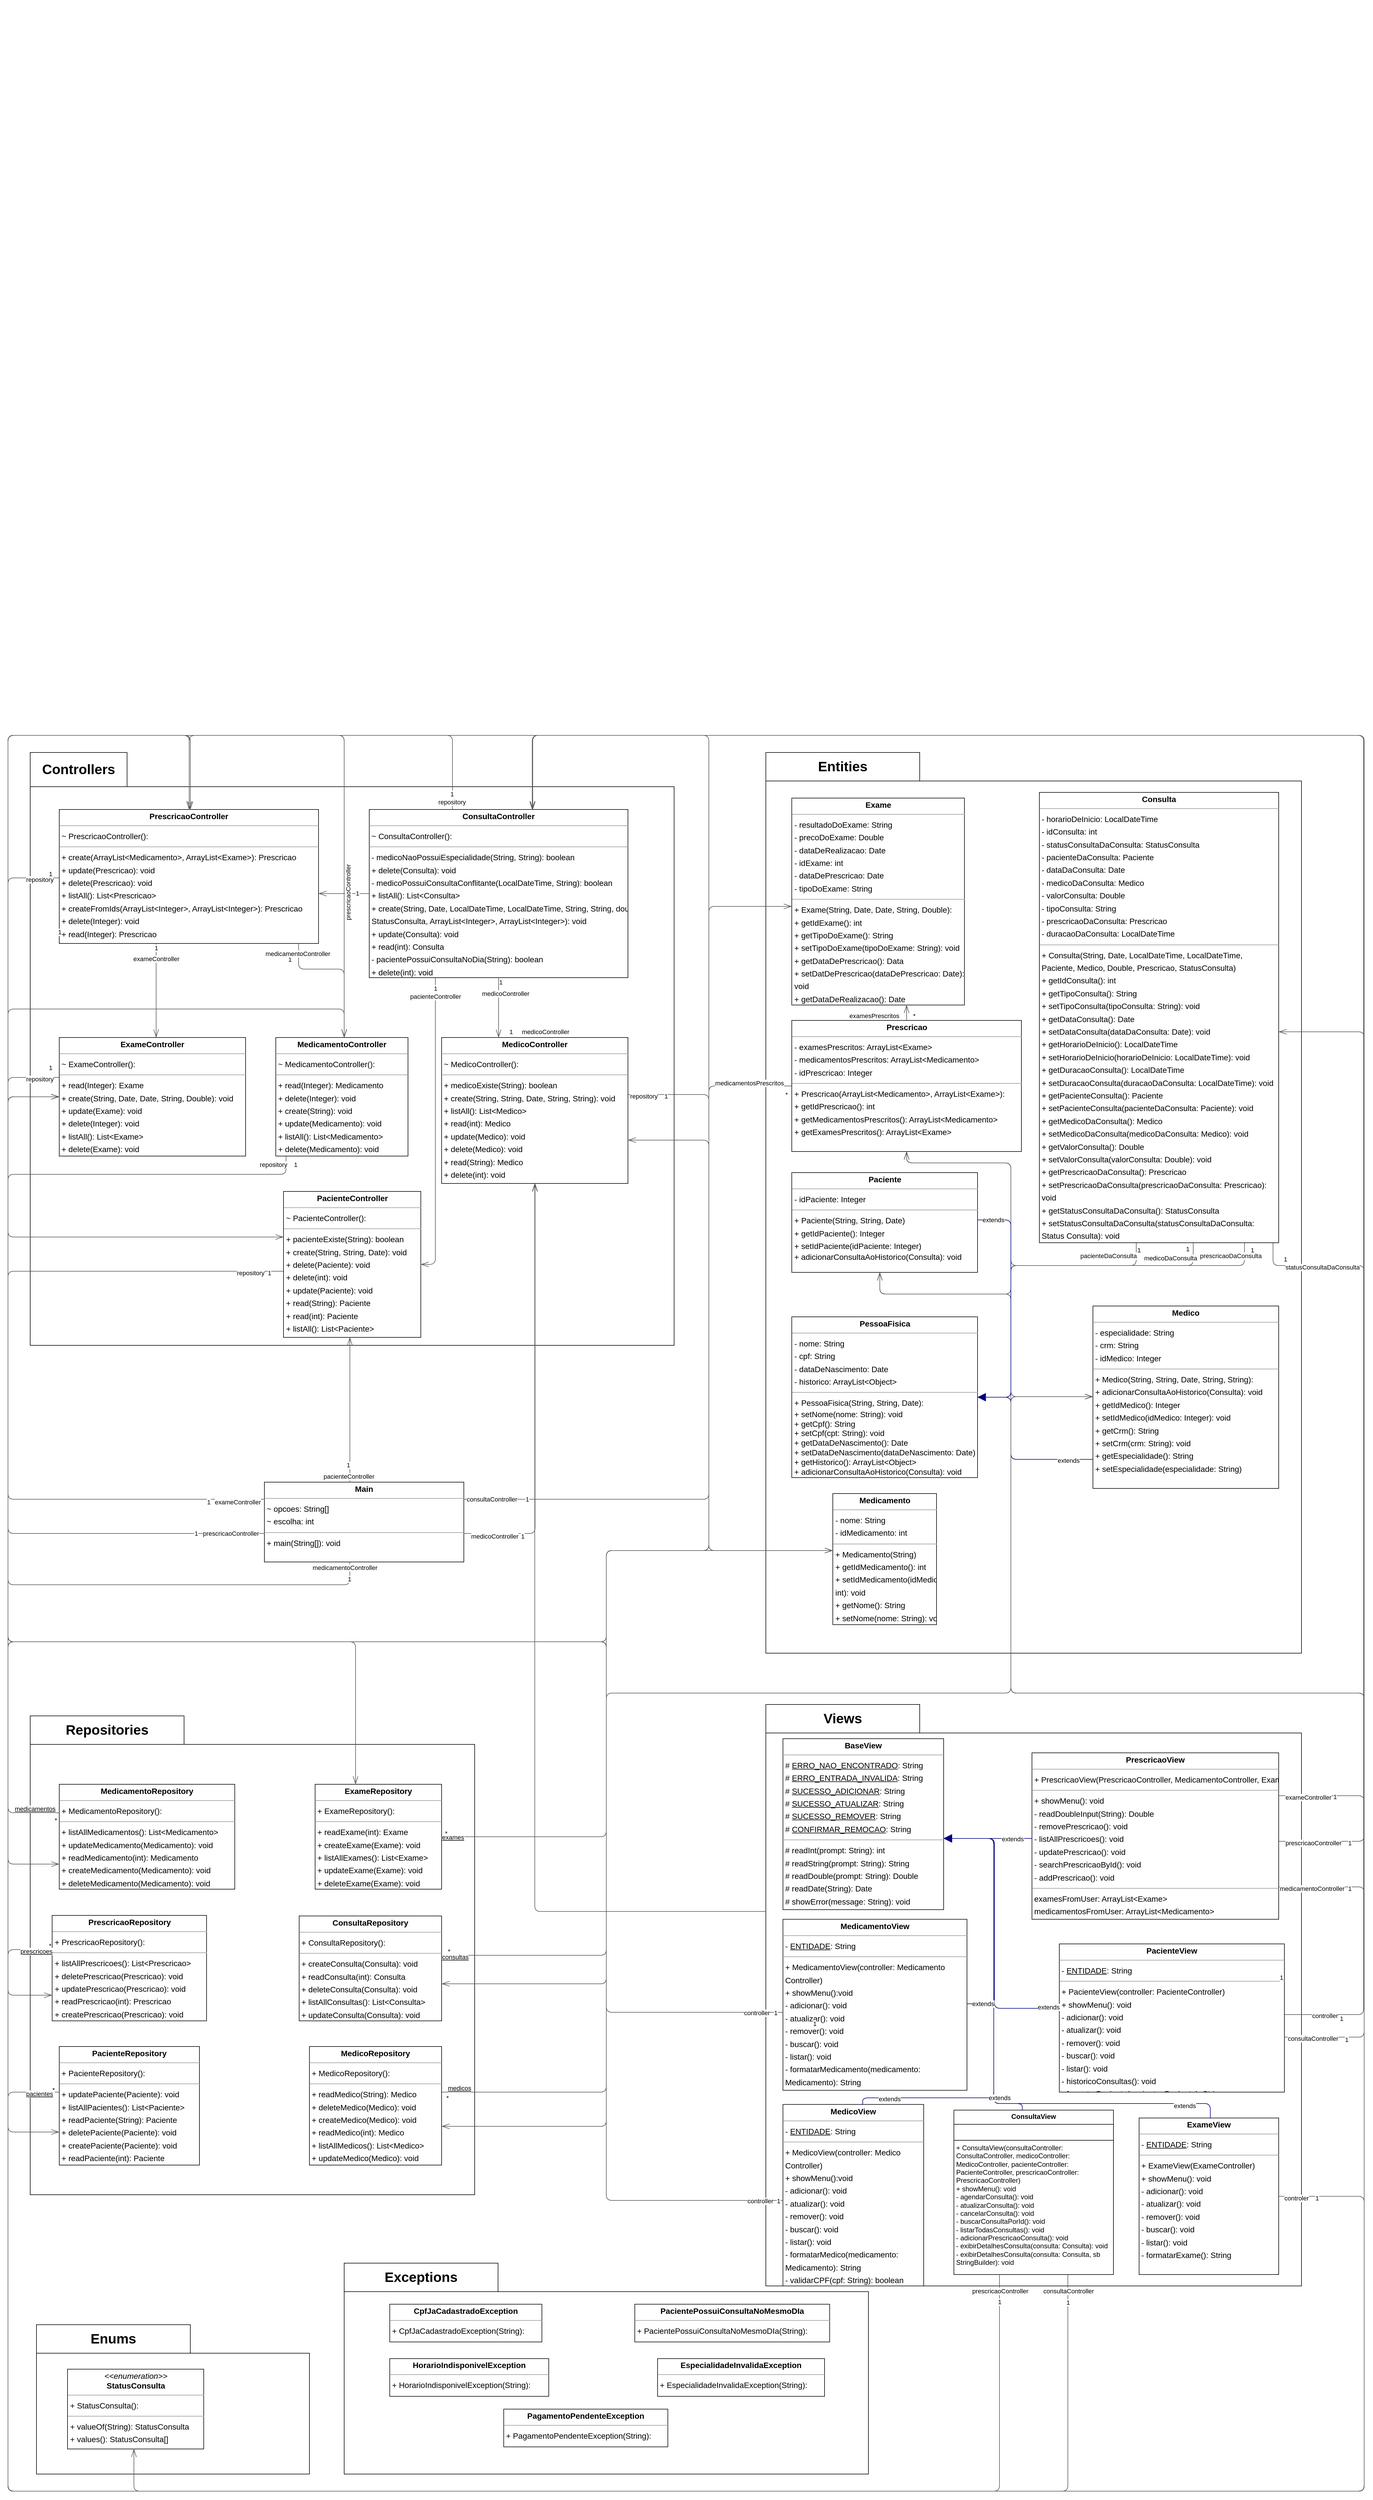 <mxfile version="26.0.11">
  <diagram id="KrRe8aqyr2L3FqvC5Tcy" name="Página-1">
    <mxGraphModel dx="2705" dy="2588" grid="1" gridSize="10" guides="1" tooltips="1" connect="1" arrows="1" fold="1" page="0" pageScale="1" pageWidth="827" pageHeight="1169" background="none" math="0" shadow="0">
      <root>
        <mxCell id="0" />
        <mxCell id="1" parent="0" />
        <mxCell id="30JF-nldkezfp1qGNIKy-13" value="&lt;span style=&quot;font-size: 24px;&quot;&gt;Views&lt;/span&gt;" style="shape=folder;fontStyle=1;tabWidth=270;tabHeight=50;tabPosition=left;html=1;boundedLbl=1;labelInHeader=1;container=1;collapsible=0;whiteSpace=wrap;" parent="1" vertex="1">
          <mxGeometry x="910" y="1450" width="940" height="1020" as="geometry" />
        </mxCell>
        <mxCell id="node18" value="&lt;p style=&quot;margin:0px;margin-top:4px;text-align:center;&quot;&gt;&lt;b&gt;BaseView&lt;/b&gt;&lt;/p&gt;&lt;hr size=&quot;1&quot;&gt;&lt;p style=&quot;margin:0 0 0 4px;line-height:1.6;&quot;&gt;# &lt;u&gt;ERRO_NAO_ENCONTRADO&lt;/u&gt;: String&lt;/p&gt;&lt;p style=&quot;margin:0 0 0 4px;line-height:1.6;&quot;&gt;# &lt;u&gt;ERRO_ENTRADA_INVALIDA&lt;/u&gt;: String&lt;/p&gt;&lt;p style=&quot;margin:0 0 0 4px;line-height:1.6;&quot;&gt;# &lt;u&gt;SUCESSO_ADICIONAR&lt;/u&gt;: String&lt;/p&gt;&lt;p style=&quot;margin:0 0 0 4px;line-height:1.6;&quot;&gt;# &lt;u&gt;SUCESSO_ATUALIZAR&lt;/u&gt;: String&lt;/p&gt;&lt;p style=&quot;margin:0 0 0 4px;line-height:1.6;&quot;&gt;# &lt;u&gt;SUCESSO_REMOVER&lt;/u&gt;: String&lt;/p&gt;&lt;p style=&quot;margin:0 0 0 4px;line-height:1.6;&quot;&gt;# &lt;u&gt;CONFIRMAR_REMOCAO&lt;/u&gt;: String&lt;/p&gt;&lt;hr size=&quot;1&quot;&gt;&lt;p style=&quot;margin:0 0 0 4px;line-height:1.6;&quot;&gt;# readInt(prompt: String): int&lt;br&gt;# readString(prompt: String): String&lt;/p&gt;&lt;p style=&quot;margin:0 0 0 4px;line-height:1.6;&quot;&gt;# readDouble(prompt: String): Double&lt;br&gt;# readDate(String): Date&lt;/p&gt;&lt;p style=&quot;margin:0 0 0 4px;line-height:1.6;&quot;&gt;# showError(message: String): void&lt;/p&gt;&lt;p style=&quot;margin:0 0 0 4px;line-height:1.6;&quot;&gt;# showSuccess(message: String): void&lt;/p&gt;&lt;p style=&quot;margin:0 0 0 4px;line-height:1.6;&quot;&gt;# showMessage(message: String): void&lt;/p&gt;&lt;p style=&quot;margin:0 0 0 4px;line-height:1.6;&quot;&gt;# showConfirmation(message: String)&lt;/p&gt;&lt;p style=&quot;margin:0 0 0 4px;line-height:1.6;&quot;&gt;# fromatDate(date: Date): String&lt;/p&gt;" style="verticalAlign=top;align=left;overflow=fill;fontSize=14;fontFamily=Helvetica;html=1;rounded=0;shadow=0;comic=0;labelBackgroundColor=none;strokeWidth=1;" parent="30JF-nldkezfp1qGNIKy-13" vertex="1">
          <mxGeometry x="30" y="59.999" width="282" height="299.916" as="geometry" />
        </mxCell>
        <mxCell id="node26" value="&lt;p style=&quot;margin:0px;margin-top:4px;text-align:center;&quot;&gt;&lt;b&gt;PrescricaoView&lt;/b&gt;&lt;/p&gt;&lt;hr size=&quot;1&quot;/&gt;&lt;p style=&quot;margin:0 0 0 4px;line-height:1.6;&quot;&gt;+ PrescricaoView(PrescricaoController, MedicamentoController, ExameController): &lt;/p&gt;&lt;hr size=&quot;1&quot;/&gt;&lt;p style=&quot;margin:0 0 0 4px;line-height:1.6;&quot;&gt;+ showMenu(): void&lt;br/&gt;- readDoubleInput(String): Double&lt;br/&gt;- removePrescricao(): void&lt;br/&gt;- listAllPrescricoes(): void&lt;br/&gt;- updatePrescricao(): void&lt;br/&gt;- searchPrescricaoById(): void&lt;br/&gt;- addPrescricao(): void&lt;/p&gt;&lt;hr size=&quot;1&quot;/&gt;&lt;p style=&quot;margin:0 0 0 4px;line-height:1.6;&quot;&gt; examesFromUser: ArrayList&amp;lt;Exame&amp;gt;&lt;br/&gt; medicamentosFromUser: ArrayList&amp;lt;Medicamento&amp;gt;&lt;/p&gt;" style="verticalAlign=top;align=left;overflow=fill;fontSize=14;fontFamily=Helvetica;html=1;rounded=0;shadow=0;comic=0;labelBackgroundColor=none;strokeWidth=1;" parent="30JF-nldkezfp1qGNIKy-13" vertex="1">
          <mxGeometry x="467" y="84.81" width="433" height="292" as="geometry" />
        </mxCell>
        <mxCell id="edge17" value="" style="html=1;rounded=1;edgeStyle=orthogonalEdgeStyle;dashed=0;startArrow=none;endArrow=block;endSize=12;strokeColor=#000082;" parent="30JF-nldkezfp1qGNIKy-13" source="node26" target="node18" edge="1">
          <mxGeometry width="50" height="50" relative="1" as="geometry">
            <Array as="points">
              <mxPoint x="450" y="235" />
              <mxPoint x="450" y="235" />
            </Array>
          </mxGeometry>
        </mxCell>
        <mxCell id="piTqAlaF3GWimsGXBwTf-17" value="extends" style="edgeLabel;html=1;align=center;verticalAlign=middle;resizable=0;points=[];" vertex="1" connectable="0" parent="edge17">
          <mxGeometry x="-0.563" y="1" relative="1" as="geometry">
            <mxPoint as="offset" />
          </mxGeometry>
        </mxCell>
        <mxCell id="node19" value="&lt;p style=&quot;margin:0px;margin-top:4px;text-align:center;&quot;&gt;&lt;b&gt;PacienteView&lt;/b&gt;&lt;/p&gt;&lt;hr size=&quot;1&quot;&gt;&lt;p style=&quot;margin:0 0 0 4px;line-height:1.6;&quot;&gt;&lt;span style=&quot;background-color: transparent; color: light-dark(rgb(0, 0, 0), rgb(255, 255, 255));&quot;&gt;-&amp;nbsp;&lt;/span&gt;&lt;u style=&quot;background-color: transparent; color: light-dark(rgb(0, 0, 0), rgb(255, 255, 255));&quot;&gt;ENTIDADE&lt;/u&gt;&lt;span style=&quot;background-color: transparent; color: light-dark(rgb(0, 0, 0), rgb(255, 255, 255));&quot;&gt;: String&lt;/span&gt;&lt;/p&gt;&lt;hr size=&quot;1&quot;&gt;&lt;p style=&quot;margin: 0px 0px 0px 4px; line-height: 1.6;&quot;&gt;+ PacienteView(controller: PacienteController)&lt;/p&gt;&lt;p style=&quot;margin: 0px 0px 0px 4px; line-height: 1.6;&quot;&gt;+ showMenu(): void&lt;br&gt;&lt;/p&gt;&lt;p style=&quot;margin: 0px 0px 0px 4px; line-height: 1.6;&quot;&gt;- adicionar(): void&lt;/p&gt;&lt;p style=&quot;margin: 0px 0px 0px 4px; line-height: 1.6;&quot;&gt;- atualizar(): void&lt;/p&gt;&lt;p style=&quot;margin: 0px 0px 0px 4px; line-height: 1.6;&quot;&gt;- remover(): void&lt;/p&gt;&lt;p style=&quot;margin: 0px 0px 0px 4px; line-height: 1.6;&quot;&gt;- buscar(): void&lt;/p&gt;&lt;p style=&quot;margin: 0px 0px 0px 4px; line-height: 1.6;&quot;&gt;- listar(): void&lt;/p&gt;&lt;p style=&quot;margin: 0px 0px 0px 4px; line-height: 1.6;&quot;&gt;- historicoConsultas(): void&lt;/p&gt;&lt;p style=&quot;margin: 0px 0px 0px 4px; line-height: 1.6;&quot;&gt;- formatarPaciente(paciente: Paciente): String&lt;/p&gt;&lt;p style=&quot;margin: 0px 0px 0px 4px; line-height: 1.6;&quot;&gt;- formatarConsulta(consulta: Consulta)&lt;/p&gt;" style="verticalAlign=top;align=left;overflow=fill;fontSize=14;fontFamily=Helvetica;html=1;rounded=0;shadow=0;comic=0;labelBackgroundColor=none;strokeWidth=1;" parent="30JF-nldkezfp1qGNIKy-13" vertex="1">
          <mxGeometry x="515" y="420" width="395" height="260" as="geometry" />
        </mxCell>
        <mxCell id="edge67" value="" style="html=1;rounded=1;edgeStyle=orthogonalEdgeStyle;dashed=0;startArrow=none;endArrow=block;endSize=12;strokeColor=#000082;exitX=0.000;exitY=0.489;exitDx=0;exitDy=0;" parent="30JF-nldkezfp1qGNIKy-13" source="node19" target="node18" edge="1">
          <mxGeometry width="50" height="50" relative="1" as="geometry">
            <Array as="points">
              <mxPoint x="401" y="533" />
              <mxPoint x="401" y="235" />
            </Array>
          </mxGeometry>
        </mxCell>
        <mxCell id="piTqAlaF3GWimsGXBwTf-16" value="extends" style="edgeLabel;html=1;align=center;verticalAlign=middle;resizable=0;points=[];" vertex="1" connectable="0" parent="edge67">
          <mxGeometry x="-0.811" y="-2" relative="1" as="geometry">
            <mxPoint x="15" as="offset" />
          </mxGeometry>
        </mxCell>
        <mxCell id="node25" value="&lt;p style=&quot;margin:0px;margin-top:4px;text-align:center;&quot;&gt;&lt;b&gt;MedicoView&lt;/b&gt;&lt;/p&gt;&lt;hr size=&quot;1&quot;&gt;&lt;p style=&quot;margin:0 0 0 4px;line-height:1.6;&quot;&gt;&lt;span style=&quot;color: light-dark(rgb(0, 0, 0), rgb(255, 255, 255)); background-color: transparent;&quot;&gt;-&amp;nbsp;&lt;/span&gt;&lt;u style=&quot;color: light-dark(rgb(0, 0, 0), rgb(255, 255, 255)); background-color: transparent;&quot;&gt;ENTIDADE&lt;/u&gt;&lt;span style=&quot;color: light-dark(rgb(0, 0, 0), rgb(255, 255, 255)); background-color: transparent;&quot;&gt;: String&lt;/span&gt;&lt;/p&gt;&lt;hr size=&quot;1&quot;&gt;&lt;p style=&quot;margin: 0px 0px 0px 4px; line-height: 1.6;&quot;&gt;+ MedicoView(controller: Medico&lt;/p&gt;&lt;p style=&quot;margin: 0px 0px 0px 4px; line-height: 1.6;&quot;&gt;&lt;span style=&quot;background-color: transparent; color: light-dark(rgb(0, 0, 0), rgb(255, 255, 255));&quot;&gt;Controller)&lt;/span&gt;&lt;/p&gt;&lt;p style=&quot;margin: 0px 0px 0px 4px; line-height: 1.6;&quot;&gt;+ showMenu():void&lt;/p&gt;&lt;p style=&quot;margin: 0px 0px 0px 4px; line-height: 1.6;&quot;&gt;- adicionar(): void&lt;/p&gt;&lt;p style=&quot;margin: 0px 0px 0px 4px; line-height: 1.6;&quot;&gt;- atualizar(): void&lt;/p&gt;&lt;p style=&quot;margin: 0px 0px 0px 4px; line-height: 1.6;&quot;&gt;- remover(): void&lt;/p&gt;&lt;p style=&quot;margin: 0px 0px 0px 4px; line-height: 1.6;&quot;&gt;- buscar(): void&lt;/p&gt;&lt;p style=&quot;margin: 0px 0px 0px 4px; line-height: 1.6;&quot;&gt;- listar(): void&lt;/p&gt;&lt;p style=&quot;margin: 0px 0px 0px 4px; line-height: 1.6;&quot;&gt;- formatarMedico(medicamento:&amp;nbsp;&lt;/p&gt;&lt;p style=&quot;margin: 0px 0px 0px 4px; line-height: 1.6;&quot;&gt;Medicamento): String&lt;/p&gt;&lt;p style=&quot;margin: 0px 0px 0px 4px; line-height: 1.6;&quot;&gt;- validarCPF(cpf: String): boolean&lt;/p&gt;" style="verticalAlign=top;align=left;overflow=fill;fontSize=14;fontFamily=Helvetica;html=1;rounded=0;shadow=0;comic=0;labelBackgroundColor=none;strokeWidth=1;" parent="30JF-nldkezfp1qGNIKy-13" vertex="1">
          <mxGeometry x="30" y="701.59" width="247" height="318.41" as="geometry" />
        </mxCell>
        <mxCell id="edge92" value="" style="html=1;rounded=1;edgeStyle=orthogonalEdgeStyle;dashed=0;startArrow=none;endArrow=block;endSize=12;strokeColor=#000082;" parent="30JF-nldkezfp1qGNIKy-13" source="node25" target="node18" edge="1">
          <mxGeometry width="50" height="50" relative="1" as="geometry">
            <Array as="points">
              <mxPoint x="170" y="690" />
              <mxPoint x="400" y="690" />
              <mxPoint x="400" y="235" />
            </Array>
          </mxGeometry>
        </mxCell>
        <mxCell id="piTqAlaF3GWimsGXBwTf-15" value="extends" style="edgeLabel;html=1;align=center;verticalAlign=middle;resizable=0;points=[];" vertex="1" connectable="0" parent="edge92">
          <mxGeometry x="-0.879" y="-1" relative="1" as="geometry">
            <mxPoint x="11" y="1" as="offset" />
          </mxGeometry>
        </mxCell>
        <mxCell id="node10" value="&lt;p style=&quot;margin:0px;margin-top:4px;text-align:center;&quot;&gt;&lt;b&gt;ExameView&lt;/b&gt;&lt;/p&gt;&lt;hr size=&quot;1&quot;&gt;&lt;p style=&quot;margin:0 0 0 4px;line-height:1.6;&quot;&gt;- &lt;u&gt;ENTIDADE&lt;/u&gt;: String&lt;/p&gt;&lt;hr size=&quot;1&quot;&gt;&lt;p style=&quot;margin:0 0 0 4px;line-height:1.6;&quot;&gt;+ ExameView(ExameController)&lt;/p&gt;&lt;p style=&quot;margin:0 0 0 4px;line-height:1.6;&quot;&gt;+ showMenu(): void&lt;br&gt;&lt;/p&gt;&lt;p style=&quot;margin:0 0 0 4px;line-height:1.6;&quot;&gt;- adicionar(): void&lt;/p&gt;&lt;p style=&quot;margin:0 0 0 4px;line-height:1.6;&quot;&gt;- atualizar(): void&lt;/p&gt;&lt;p style=&quot;margin:0 0 0 4px;line-height:1.6;&quot;&gt;- remover(): void&lt;/p&gt;&lt;p style=&quot;margin:0 0 0 4px;line-height:1.6;&quot;&gt;- buscar(): void&lt;/p&gt;&lt;p style=&quot;margin:0 0 0 4px;line-height:1.6;&quot;&gt;- listar(): void&lt;/p&gt;&lt;p style=&quot;margin:0 0 0 4px;line-height:1.6;&quot;&gt;- formatarExame(): String&lt;/p&gt;" style="verticalAlign=top;align=left;overflow=fill;fontSize=14;fontFamily=Helvetica;html=1;rounded=0;shadow=0;comic=0;labelBackgroundColor=none;strokeWidth=1;" parent="30JF-nldkezfp1qGNIKy-13" vertex="1">
          <mxGeometry x="655" y="725.383" width="245" height="274.612" as="geometry" />
        </mxCell>
        <mxCell id="edge13" value="" style="html=1;rounded=1;edgeStyle=orthogonalEdgeStyle;dashed=0;startArrow=none;endArrow=block;endSize=12;strokeColor=#000082;" parent="30JF-nldkezfp1qGNIKy-13" source="node10" target="node18" edge="1">
          <mxGeometry width="50" height="50" relative="1" as="geometry">
            <Array as="points">
              <mxPoint x="780" y="700" />
              <mxPoint x="400" y="700" />
              <mxPoint x="400" y="235" />
            </Array>
          </mxGeometry>
        </mxCell>
        <mxCell id="piTqAlaF3GWimsGXBwTf-30" value="extends" style="edgeLabel;html=1;align=center;verticalAlign=middle;resizable=0;points=[];" vertex="1" connectable="0" parent="edge13">
          <mxGeometry x="-0.852" y="4" relative="1" as="geometry">
            <mxPoint as="offset" />
          </mxGeometry>
        </mxCell>
        <mxCell id="piTqAlaF3GWimsGXBwTf-13" value="&lt;p style=&quot;margin:0px;margin-top:4px;text-align:center;&quot;&gt;&lt;b&gt;ConsultaView&lt;/b&gt;&lt;/p&gt;&lt;hr size=&quot;1&quot; style=&quot;border-style:solid;&quot;&gt;&lt;p style=&quot;margin:0px;margin-left:4px;&quot;&gt;&lt;br&gt;&lt;/p&gt;&lt;hr size=&quot;1&quot; style=&quot;border-style:solid;&quot;&gt;&lt;p style=&quot;margin:0px;margin-left:4px;&quot;&gt;+ ConsultaView(consultaController: ConsultaController, medicoController: MedicoController, pacienteController: PacienteController, prescricaoController: PrescricaoController)&lt;/p&gt;&lt;p style=&quot;margin:0px;margin-left:4px;&quot;&gt;+ showMenu(): void&lt;/p&gt;&lt;p style=&quot;margin:0px;margin-left:4px;&quot;&gt;- agendarConsulta(): void&lt;/p&gt;&lt;p style=&quot;margin:0px;margin-left:4px;&quot;&gt;- atualizarConsulta(): void&lt;/p&gt;&lt;p style=&quot;margin:0px;margin-left:4px;&quot;&gt;- cancelarConsulta(): void&lt;/p&gt;&lt;p style=&quot;margin:0px;margin-left:4px;&quot;&gt;- buscarConsultaPorId(): void&lt;/p&gt;&lt;p style=&quot;margin:0px;margin-left:4px;&quot;&gt;- listarTodasConsultas(): void&lt;/p&gt;&lt;p style=&quot;margin:0px;margin-left:4px;&quot;&gt;- adicionarPrescricaoConsulta(): void&lt;/p&gt;&lt;p style=&quot;margin:0px;margin-left:4px;&quot;&gt;- exibirDetalhesConsulta(consulta: Consulta): void&lt;/p&gt;&lt;p style=&quot;margin:0px;margin-left:4px;&quot;&gt;- exibirDetalhesConsulta(consulta: Consulta, sb StringBuilder): void&lt;/p&gt;" style="verticalAlign=top;align=left;overflow=fill;html=1;whiteSpace=wrap;" vertex="1" parent="30JF-nldkezfp1qGNIKy-13">
          <mxGeometry x="330" y="711.58" width="280" height="288.42" as="geometry" />
        </mxCell>
        <mxCell id="piTqAlaF3GWimsGXBwTf-31" value="" style="html=1;rounded=1;edgeStyle=orthogonalEdgeStyle;dashed=0;startArrow=none;endArrow=block;endSize=12;strokeColor=#000082;" edge="1" parent="30JF-nldkezfp1qGNIKy-13" source="piTqAlaF3GWimsGXBwTf-13" target="node18">
          <mxGeometry width="50" height="50" relative="1" as="geometry">
            <Array as="points">
              <mxPoint x="450" y="700" />
              <mxPoint x="400" y="700" />
              <mxPoint x="400" y="235" />
            </Array>
            <mxPoint x="790" y="735" as="sourcePoint" />
            <mxPoint x="332" y="245" as="targetPoint" />
          </mxGeometry>
        </mxCell>
        <mxCell id="piTqAlaF3GWimsGXBwTf-32" value="extends" style="edgeLabel;html=1;align=center;verticalAlign=middle;resizable=0;points=[];" vertex="1" connectable="0" parent="piTqAlaF3GWimsGXBwTf-31">
          <mxGeometry x="-0.852" y="4" relative="1" as="geometry">
            <mxPoint x="-6" y="-14" as="offset" />
          </mxGeometry>
        </mxCell>
        <mxCell id="node13" value="&lt;p style=&quot;margin:0px;margin-top:4px;text-align:center;&quot;&gt;&lt;b&gt;MedicamentoView&lt;/b&gt;&lt;/p&gt;&lt;hr size=&quot;1&quot;&gt;&lt;p style=&quot;margin:0 0 0 4px;line-height:1.6;&quot;&gt;&lt;span style=&quot;background-color: transparent; color: light-dark(rgb(0, 0, 0), rgb(255, 255, 255));&quot;&gt;-&amp;nbsp;&lt;/span&gt;&lt;u style=&quot;background-color: transparent; color: light-dark(rgb(0, 0, 0), rgb(255, 255, 255));&quot;&gt;ENTIDADE&lt;/u&gt;&lt;span style=&quot;background-color: transparent; color: light-dark(rgb(0, 0, 0), rgb(255, 255, 255));&quot;&gt;: String&lt;/span&gt;&lt;/p&gt;&lt;hr size=&quot;1&quot;&gt;&lt;p style=&quot;margin:0 0 0 4px;line-height:1.6;&quot;&gt;+ MedicamentoView(controller: Medicamento&lt;/p&gt;&lt;p style=&quot;margin:0 0 0 4px;line-height:1.6;&quot;&gt;Controller)&lt;/p&gt;&lt;p style=&quot;margin:0 0 0 4px;line-height:1.6;&quot;&gt;+ showMenu():void&lt;/p&gt;&lt;p style=&quot;margin:0 0 0 4px;line-height:1.6;&quot;&gt;- adicionar(): void&lt;/p&gt;&lt;p style=&quot;margin:0 0 0 4px;line-height:1.6;&quot;&gt;- atualizar(): void&lt;/p&gt;&lt;p style=&quot;margin:0 0 0 4px;line-height:1.6;&quot;&gt;- remover(): void&lt;/p&gt;&lt;p style=&quot;margin:0 0 0 4px;line-height:1.6;&quot;&gt;- buscar(): void&lt;/p&gt;&lt;p style=&quot;margin:0 0 0 4px;line-height:1.6;&quot;&gt;- listar(): void&lt;/p&gt;&lt;p style=&quot;margin:0 0 0 4px;line-height:1.6;&quot;&gt;- formatarMedicamento(medicamento:&amp;nbsp;&lt;/p&gt;&lt;p style=&quot;margin:0 0 0 4px;line-height:1.6;&quot;&gt;Medicamento): String&lt;/p&gt;" style="verticalAlign=top;align=left;overflow=fill;fontSize=14;fontFamily=Helvetica;html=1;rounded=0;shadow=0;comic=0;labelBackgroundColor=none;strokeWidth=1;" parent="30JF-nldkezfp1qGNIKy-13" vertex="1">
          <mxGeometry x="30" y="376.81" width="323" height="300" as="geometry" />
        </mxCell>
        <mxCell id="edge64" value="" style="html=1;rounded=1;edgeStyle=orthogonalEdgeStyle;dashed=0;startArrow=none;endArrow=block;endSize=12;strokeColor=#000082;" parent="30JF-nldkezfp1qGNIKy-13" source="node13" target="node18" edge="1">
          <mxGeometry width="50" height="50" relative="1" as="geometry">
            <Array as="points">
              <mxPoint x="401" y="525" />
              <mxPoint x="401" y="235" />
            </Array>
          </mxGeometry>
        </mxCell>
        <mxCell id="piTqAlaF3GWimsGXBwTf-33" value="&lt;div&gt;&lt;span style=&quot;background-color: light-dark(#ffffff, var(--ge-dark-color, #121212)); color: light-dark(rgb(0, 0, 0), rgb(255, 255, 255));&quot;&gt;extends&lt;/span&gt;&lt;/div&gt;" style="edgeLabel;html=1;align=center;verticalAlign=middle;resizable=0;points=[];" vertex="1" connectable="0" parent="edge64">
          <mxGeometry x="-0.928" relative="1" as="geometry">
            <mxPoint x="12" as="offset" />
          </mxGeometry>
        </mxCell>
        <mxCell id="30JF-nldkezfp1qGNIKy-6" value="&lt;font style=&quot;font-size: 24px;&quot;&gt;Entities&lt;/font&gt;" style="shape=folder;fontStyle=1;tabWidth=270;tabHeight=50;tabPosition=left;html=1;boundedLbl=1;labelInHeader=1;container=0;collapsible=0;whiteSpace=wrap;" parent="1" vertex="1">
          <mxGeometry x="910" y="-220" width="940" height="1580" as="geometry" />
        </mxCell>
        <mxCell id="node9" value="&lt;p style=&quot;margin:0px;margin-top:4px;text-align:center;&quot;&gt;&lt;b&gt;Medico&lt;/b&gt;&lt;/p&gt;&lt;hr size=&quot;1&quot;&gt;&lt;p style=&quot;margin:0 0 0 4px;line-height:1.6;&quot;&gt;&lt;/p&gt;&lt;p style=&quot;margin:0 0 0 4px;line-height:1.6;&quot;&gt;- especialidade: String&lt;br&gt;- crm: String&lt;br&gt;- idMedico: Integer&lt;/p&gt;&lt;hr size=&quot;1&quot;&gt;&lt;p style=&quot;margin:0 0 0 4px;line-height:1.6;&quot;&gt;&lt;/p&gt;&lt;p style=&quot;margin:0 0 0 4px;line-height:1.6;&quot;&gt;+ Medico(String, String, Date, String, String):&lt;/p&gt;&lt;p style=&quot;margin:0 0 0 4px;line-height:1.6;&quot;&gt;+ adicionarConsultaAoHistorico(Consulta): void&lt;/p&gt;&lt;p style=&quot;margin:0 0 0 4px;line-height:1.6;&quot;&gt;+ getIdMedico(): Integer&lt;/p&gt;&lt;p style=&quot;margin:0 0 0 4px;line-height:1.6;&quot;&gt;+ setIdMedico(idMedico: Integer): void&lt;/p&gt;&lt;p style=&quot;margin:0 0 0 4px;line-height:1.6;&quot;&gt;+ getCrm(): String&lt;/p&gt;&lt;p style=&quot;margin:0 0 0 4px;line-height:1.6;&quot;&gt;+ setCrm(crm: String): void&lt;/p&gt;&lt;p style=&quot;margin:0 0 0 4px;line-height:1.6;&quot;&gt;+ getEspecialidade(): String&lt;/p&gt;&lt;p style=&quot;margin:0 0 0 4px;line-height:1.6;&quot;&gt;+ setEspecialidade(especialidade: String)&lt;/p&gt;" style="verticalAlign=top;align=left;overflow=fill;fontSize=14;fontFamily=Helvetica;html=1;rounded=0;shadow=0;comic=0;labelBackgroundColor=none;strokeWidth=1;" parent="1" vertex="1">
          <mxGeometry x="1484" y="751" width="326" height="320" as="geometry" />
        </mxCell>
        <mxCell id="30JF-nldkezfp1qGNIKy-4" value="&lt;font style=&quot;font-size: 24px;&quot;&gt;Controllers&lt;/font&gt;" style="shape=folder;fontStyle=1;tabWidth=170;tabHeight=60;tabPosition=left;html=1;boundedLbl=1;labelInHeader=1;container=0;collapsible=0;whiteSpace=wrap;" parent="1" vertex="1">
          <mxGeometry x="-381" y="-220" width="1130" height="1040" as="geometry" />
        </mxCell>
        <mxCell id="node20" value="&lt;p style=&quot;margin:0px;margin-top:4px;text-align:center;&quot;&gt;&lt;b&gt;PrescricaoController&lt;/b&gt;&lt;/p&gt;&lt;hr size=&quot;1&quot;/&gt;&lt;p style=&quot;margin:0 0 0 4px;line-height:1.6;&quot;&gt;~ PrescricaoController(): &lt;/p&gt;&lt;hr size=&quot;1&quot;/&gt;&lt;p style=&quot;margin:0 0 0 4px;line-height:1.6;&quot;&gt;+ create(ArrayList&amp;lt;Medicamento&amp;gt;, ArrayList&amp;lt;Exame&amp;gt;): Prescricao&lt;br/&gt;+ update(Prescricao): void&lt;br/&gt;+ delete(Prescricao): void&lt;br/&gt;+ listAll(): List&amp;lt;Prescricao&amp;gt;&lt;br/&gt;+ createFromIds(ArrayList&amp;lt;Integer&amp;gt;, ArrayList&amp;lt;Integer&amp;gt;): Prescricao&lt;br/&gt;+ delete(Integer): void&lt;br/&gt;+ read(Integer): Prescricao&lt;/p&gt;" style="verticalAlign=top;align=left;overflow=fill;fontSize=14;fontFamily=Helvetica;html=1;rounded=0;shadow=0;comic=0;labelBackgroundColor=none;strokeWidth=1;" parent="1" vertex="1">
          <mxGeometry x="-330" y="-120" width="455" height="235" as="geometry" />
        </mxCell>
        <mxCell id="30JF-nldkezfp1qGNIKy-5" value="" style="html=1;strokeColor=none;resizeWidth=1;resizeHeight=1;fillColor=none;part=1;connectable=0;allowArrows=0;deletable=0;whiteSpace=wrap;" parent="1" vertex="1">
          <mxGeometry x="100" y="-1540" width="1130" height="868" as="geometry">
            <mxPoint y="30" as="offset" />
          </mxGeometry>
        </mxCell>
        <mxCell id="node2" value="&lt;p style=&quot;margin:0px;margin-top:4px;text-align:center;&quot;&gt;&lt;b&gt;Prescricao&lt;/b&gt;&lt;/p&gt;&lt;hr size=&quot;1&quot;&gt;&lt;p style=&quot;margin:0 0 0 4px;line-height:1.6;&quot;&gt;&lt;/p&gt;&lt;p style=&quot;margin:0 0 0 4px;line-height:1.6;&quot;&gt;- examesPrescritos: ArrayList&amp;lt;Exame&amp;gt;&lt;br&gt;- medicamentosPrescritos: ArrayList&amp;lt;Medicamento&amp;gt;&lt;br&gt;- idPrescricao: Integer&lt;/p&gt;&lt;hr size=&quot;1&quot;&gt;&lt;p style=&quot;margin:0 0 0 4px;line-height:1.6;&quot;&gt;+ Prescricao(ArrayList&amp;lt;Medicamento&amp;gt;, ArrayList&amp;lt;Exame&amp;gt;):&lt;/p&gt;&lt;p style=&quot;margin:0 0 0 4px;line-height:1.6;&quot;&gt;+ getIdPrescricao(): int&lt;/p&gt;&lt;p style=&quot;margin:0 0 0 4px;line-height:1.6;&quot;&gt;+ getMedicamentosPrescritos(): ArrayList&amp;lt;Medicamento&amp;gt;&lt;/p&gt;&lt;p style=&quot;margin:0 0 0 4px;line-height:1.6;&quot;&gt;+ getExamesPrescritos(): ArrayList&amp;lt;Exame&amp;gt;&lt;/p&gt;" style="verticalAlign=top;align=left;overflow=fill;fontSize=14;fontFamily=Helvetica;html=1;rounded=0;shadow=0;comic=0;labelBackgroundColor=none;strokeWidth=1;" parent="1" vertex="1">
          <mxGeometry x="955.5" y="250" width="403" height="230" as="geometry" />
        </mxCell>
        <mxCell id="30JF-nldkezfp1qGNIKy-17" value="&lt;span style=&quot;font-size: 24px;&quot;&gt;Enums&lt;/span&gt;" style="shape=folder;fontStyle=1;tabWidth=270;tabHeight=50;tabPosition=left;html=1;boundedLbl=1;labelInHeader=1;container=1;collapsible=0;whiteSpace=wrap;" parent="1" vertex="1">
          <mxGeometry x="-370" y="2538" width="479" height="262" as="geometry" />
        </mxCell>
        <mxCell id="30JF-nldkezfp1qGNIKy-18" value="" style="html=1;strokeColor=none;resizeWidth=1;resizeHeight=1;fillColor=none;part=1;connectable=0;allowArrows=0;deletable=0;whiteSpace=wrap;" parent="30JF-nldkezfp1qGNIKy-17" vertex="1">
          <mxGeometry width="479.0" height="183.4" relative="1" as="geometry">
            <mxPoint y="30" as="offset" />
          </mxGeometry>
        </mxCell>
        <mxCell id="node28" value="&lt;p style=&quot;margin:0px;margin-top:4px;text-align:center;&quot;&gt;&lt;i&gt;&amp;lt;&amp;lt;enumeration&amp;gt;&amp;gt;&lt;/i&gt;&lt;br/&gt;&lt;b&gt;StatusConsulta&lt;/b&gt;&lt;/p&gt;&lt;hr size=&quot;1&quot;/&gt;&lt;p style=&quot;margin:0 0 0 4px;line-height:1.6;&quot;&gt;+ StatusConsulta(): &lt;/p&gt;&lt;hr size=&quot;1&quot;/&gt;&lt;p style=&quot;margin:0 0 0 4px;line-height:1.6;&quot;&gt;+ valueOf(String): StatusConsulta&lt;br/&gt;+ values(): StatusConsulta[]&lt;/p&gt;" style="verticalAlign=top;align=left;overflow=fill;fontSize=14;fontFamily=Helvetica;html=1;rounded=0;shadow=0;comic=0;labelBackgroundColor=none;strokeWidth=1;" parent="30JF-nldkezfp1qGNIKy-17" vertex="1">
          <mxGeometry x="54.5" y="78" width="239" height="140" as="geometry" />
        </mxCell>
        <mxCell id="30JF-nldkezfp1qGNIKy-15" value="&lt;span style=&quot;font-size: 24px;&quot;&gt;Exceptions&lt;/span&gt;" style="shape=folder;fontStyle=1;tabWidth=270;tabHeight=50;tabPosition=left;html=1;boundedLbl=1;labelInHeader=1;container=1;collapsible=0;whiteSpace=wrap;" parent="1" vertex="1">
          <mxGeometry x="170" y="2430" width="920" height="370" as="geometry" />
        </mxCell>
        <mxCell id="30JF-nldkezfp1qGNIKy-16" value="" style="html=1;strokeColor=none;resizeWidth=1;resizeHeight=1;fillColor=none;part=1;connectable=0;allowArrows=0;deletable=0;whiteSpace=wrap;" parent="30JF-nldkezfp1qGNIKy-15" vertex="1">
          <mxGeometry width="920.0" height="259.0" relative="1" as="geometry">
            <mxPoint y="30" as="offset" />
          </mxGeometry>
        </mxCell>
        <mxCell id="node1" value="&lt;p style=&quot;margin:0px;margin-top:4px;text-align:center;&quot;&gt;&lt;b&gt;CpfJaCadastradoException&lt;/b&gt;&lt;/p&gt;&lt;hr size=&quot;1&quot;/&gt;&lt;p style=&quot;margin:0 0 0 4px;line-height:1.6;&quot;&gt;+ CpfJaCadastradoException(String): &lt;/p&gt;" style="verticalAlign=top;align=left;overflow=fill;fontSize=14;fontFamily=Helvetica;html=1;rounded=0;shadow=0;comic=0;labelBackgroundColor=none;strokeWidth=1;" parent="30JF-nldkezfp1qGNIKy-15" vertex="1">
          <mxGeometry x="80" y="72.053" width="267" height="66.211" as="geometry" />
        </mxCell>
        <mxCell id="node23" value="&lt;p style=&quot;margin:0px;margin-top:4px;text-align:center;&quot;&gt;&lt;b&gt;HorarioIndisponivelException&lt;/b&gt;&lt;/p&gt;&lt;hr size=&quot;1&quot;/&gt;&lt;p style=&quot;margin:0 0 0 4px;line-height:1.6;&quot;&gt;+ HorarioIndisponivelException(String): &lt;/p&gt;" style="verticalAlign=top;align=left;overflow=fill;fontSize=14;fontFamily=Helvetica;html=1;rounded=0;shadow=0;comic=0;labelBackgroundColor=none;strokeWidth=1;" parent="30JF-nldkezfp1qGNIKy-15" vertex="1">
          <mxGeometry x="80" y="167.474" width="279" height="66.211" as="geometry" />
        </mxCell>
        <mxCell id="node30" value="&lt;p style=&quot;margin:0px;margin-top:4px;text-align:center;&quot;&gt;&lt;b&gt;PagamentoPendenteException&lt;/b&gt;&lt;/p&gt;&lt;hr size=&quot;1&quot;/&gt;&lt;p style=&quot;margin:0 0 0 4px;line-height:1.6;&quot;&gt;+ PagamentoPendenteException(String): &lt;/p&gt;" style="verticalAlign=top;align=left;overflow=fill;fontSize=14;fontFamily=Helvetica;html=1;rounded=0;shadow=0;comic=0;labelBackgroundColor=none;strokeWidth=1;" parent="30JF-nldkezfp1qGNIKy-15" vertex="1">
          <mxGeometry x="280" y="256.079" width="288" height="66.211" as="geometry" />
        </mxCell>
        <mxCell id="node14" value="&lt;p style=&quot;margin:0px;margin-top:4px;text-align:center;&quot;&gt;&lt;b&gt;PacientePossuiConsultaNoMesmoDIa&lt;/b&gt;&lt;/p&gt;&lt;hr size=&quot;1&quot;/&gt;&lt;p style=&quot;margin:0 0 0 4px;line-height:1.6;&quot;&gt;+ PacientePossuiConsultaNoMesmoDIa(String): &lt;/p&gt;" style="verticalAlign=top;align=left;overflow=fill;fontSize=14;fontFamily=Helvetica;html=1;rounded=0;shadow=0;comic=0;labelBackgroundColor=none;strokeWidth=1;" parent="30JF-nldkezfp1qGNIKy-15" vertex="1">
          <mxGeometry x="510" y="72.053" width="342" height="66.211" as="geometry" />
        </mxCell>
        <mxCell id="node7" value="&lt;p style=&quot;margin:0px;margin-top:4px;text-align:center;&quot;&gt;&lt;b&gt;EspecialidadeInvalidaException&lt;/b&gt;&lt;/p&gt;&lt;hr size=&quot;1&quot;/&gt;&lt;p style=&quot;margin:0 0 0 4px;line-height:1.6;&quot;&gt;+ EspecialidadeInvalidaException(String): &lt;/p&gt;" style="verticalAlign=top;align=left;overflow=fill;fontSize=14;fontFamily=Helvetica;html=1;rounded=0;shadow=0;comic=0;labelBackgroundColor=none;strokeWidth=1;" parent="30JF-nldkezfp1qGNIKy-15" vertex="1">
          <mxGeometry x="550" y="167.474" width="293" height="66.211" as="geometry" />
        </mxCell>
        <mxCell id="30JF-nldkezfp1qGNIKy-11" value="&lt;span style=&quot;font-size: 24px;&quot;&gt;Repositories&lt;/span&gt;" style="shape=folder;fontStyle=1;tabWidth=270;tabHeight=50;tabPosition=left;html=1;boundedLbl=1;labelInHeader=1;container=1;collapsible=0;whiteSpace=wrap;" parent="1" vertex="1">
          <mxGeometry x="-381" y="1470" width="780" height="840" as="geometry" />
        </mxCell>
        <mxCell id="30JF-nldkezfp1qGNIKy-12" value="" style="html=1;strokeColor=none;resizeWidth=1;resizeHeight=1;fillColor=none;part=1;connectable=0;allowArrows=0;deletable=0;whiteSpace=wrap;" parent="30JF-nldkezfp1qGNIKy-11" vertex="1">
          <mxGeometry width="780" height="588" relative="1" as="geometry">
            <mxPoint y="30" as="offset" />
          </mxGeometry>
        </mxCell>
        <mxCell id="node3" value="&lt;p style=&quot;margin:0px;margin-top:4px;text-align:center;&quot;&gt;&lt;b&gt;MedicoRepository&lt;/b&gt;&lt;/p&gt;&lt;hr size=&quot;1&quot;/&gt;&lt;p style=&quot;margin:0 0 0 4px;line-height:1.6;&quot;&gt;+ MedicoRepository(): &lt;/p&gt;&lt;hr size=&quot;1&quot;/&gt;&lt;p style=&quot;margin:0 0 0 4px;line-height:1.6;&quot;&gt;+ readMedico(String): Medico&lt;br/&gt;+ deleteMedico(Medico): void&lt;br/&gt;+ createMedico(Medico): void&lt;br/&gt;+ readMedico(int): Medico&lt;br/&gt;+ listAllMedicos(): List&amp;lt;Medico&amp;gt;&lt;br/&gt;+ updateMedico(Medico): void&lt;/p&gt;" style="verticalAlign=top;align=left;overflow=fill;fontSize=14;fontFamily=Helvetica;html=1;rounded=0;shadow=0;comic=0;labelBackgroundColor=none;strokeWidth=1;" parent="30JF-nldkezfp1qGNIKy-11" vertex="1">
          <mxGeometry x="490" y="580" width="232" height="208" as="geometry" />
        </mxCell>
        <mxCell id="node8" value="&lt;p style=&quot;margin:0px;margin-top:4px;text-align:center;&quot;&gt;&lt;b&gt;PacienteRepository&lt;/b&gt;&lt;/p&gt;&lt;hr size=&quot;1&quot;/&gt;&lt;p style=&quot;margin:0 0 0 4px;line-height:1.6;&quot;&gt;+ PacienteRepository(): &lt;/p&gt;&lt;hr size=&quot;1&quot;/&gt;&lt;p style=&quot;margin:0 0 0 4px;line-height:1.6;&quot;&gt;+ updatePaciente(Paciente): void&lt;br/&gt;+ listAllPacientes(): List&amp;lt;Paciente&amp;gt;&lt;br/&gt;+ readPaciente(String): Paciente&lt;br/&gt;+ deletePaciente(Paciente): void&lt;br/&gt;+ createPaciente(Paciente): void&lt;br/&gt;+ readPaciente(int): Paciente&lt;/p&gt;" style="verticalAlign=top;align=left;overflow=fill;fontSize=14;fontFamily=Helvetica;html=1;rounded=0;shadow=0;comic=0;labelBackgroundColor=none;strokeWidth=1;" parent="30JF-nldkezfp1qGNIKy-11" vertex="1">
          <mxGeometry x="51" y="580" width="246" height="208" as="geometry" />
        </mxCell>
        <mxCell id="node4" value="&lt;p style=&quot;margin:0px;margin-top:4px;text-align:center;&quot;&gt;&lt;b&gt;PrescricaoRepository&lt;/b&gt;&lt;/p&gt;&lt;hr size=&quot;1&quot;/&gt;&lt;p style=&quot;margin:0 0 0 4px;line-height:1.6;&quot;&gt;+ PrescricaoRepository(): &lt;/p&gt;&lt;hr size=&quot;1&quot;/&gt;&lt;p style=&quot;margin:0 0 0 4px;line-height:1.6;&quot;&gt;+ listAllPrescricoes(): List&amp;lt;Prescricao&amp;gt;&lt;br/&gt;+ deletePrescricao(Prescricao): void&lt;br/&gt;+ updatePrescricao(Prescricao): void&lt;br/&gt;+ readPrescricao(int): Prescricao&lt;br/&gt;+ createPrescricao(Prescricao): void&lt;/p&gt;" style="verticalAlign=top;align=left;overflow=fill;fontSize=14;fontFamily=Helvetica;html=1;rounded=0;shadow=0;comic=0;labelBackgroundColor=none;strokeWidth=1;" parent="30JF-nldkezfp1qGNIKy-11" vertex="1">
          <mxGeometry x="38.5" y="350" width="271" height="185" as="geometry" />
        </mxCell>
        <mxCell id="node16" value="&lt;p style=&quot;margin:0px;margin-top:4px;text-align:center;&quot;&gt;&lt;b&gt;ConsultaRepository&lt;/b&gt;&lt;/p&gt;&lt;hr size=&quot;1&quot;/&gt;&lt;p style=&quot;margin:0 0 0 4px;line-height:1.6;&quot;&gt;+ ConsultaRepository(): &lt;/p&gt;&lt;hr size=&quot;1&quot;/&gt;&lt;p style=&quot;margin:0 0 0 4px;line-height:1.6;&quot;&gt;+ createConsulta(Consulta): void&lt;br/&gt;+ readConsulta(int): Consulta&lt;br/&gt;+ deleteConsulta(Consulta): void&lt;br/&gt;+ listAllConsultas(): List&amp;lt;Consulta&amp;gt;&lt;br/&gt;+ updateConsulta(Consulta): void&lt;/p&gt;" style="verticalAlign=top;align=left;overflow=fill;fontSize=14;fontFamily=Helvetica;html=1;rounded=0;shadow=0;comic=0;labelBackgroundColor=none;strokeWidth=1;" parent="30JF-nldkezfp1qGNIKy-11" vertex="1">
          <mxGeometry x="472" y="351" width="250" height="184" as="geometry" />
        </mxCell>
        <mxCell id="node29" value="&lt;p style=&quot;margin:0px;margin-top:4px;text-align:center;&quot;&gt;&lt;b&gt;MedicamentoRepository&lt;/b&gt;&lt;/p&gt;&lt;hr size=&quot;1&quot;/&gt;&lt;p style=&quot;margin:0 0 0 4px;line-height:1.6;&quot;&gt;+ MedicamentoRepository(): &lt;/p&gt;&lt;hr size=&quot;1&quot;/&gt;&lt;p style=&quot;margin:0 0 0 4px;line-height:1.6;&quot;&gt;+ listAllMedicamentos(): List&amp;lt;Medicamento&amp;gt;&lt;br/&gt;+ updateMedicamento(Medicamento): void&lt;br/&gt;+ readMedicamento(int): Medicamento&lt;br/&gt;+ createMedicamento(Medicamento): void&lt;br/&gt;+ deleteMedicamento(Medicamento): void&lt;/p&gt;" style="verticalAlign=top;align=left;overflow=fill;fontSize=14;fontFamily=Helvetica;html=1;rounded=0;shadow=0;comic=0;labelBackgroundColor=none;strokeWidth=1;" parent="30JF-nldkezfp1qGNIKy-11" vertex="1">
          <mxGeometry x="51" y="120" width="308" height="184" as="geometry" />
        </mxCell>
        <mxCell id="node31" value="&lt;p style=&quot;margin:0px;margin-top:4px;text-align:center;&quot;&gt;&lt;b&gt;ExameRepository&lt;/b&gt;&lt;/p&gt;&lt;hr size=&quot;1&quot;/&gt;&lt;p style=&quot;margin:0 0 0 4px;line-height:1.6;&quot;&gt;+ ExameRepository(): &lt;/p&gt;&lt;hr size=&quot;1&quot;/&gt;&lt;p style=&quot;margin:0 0 0 4px;line-height:1.6;&quot;&gt;+ readExame(int): Exame&lt;br/&gt;+ createExame(Exame): void&lt;br/&gt;+ listAllExames(): List&amp;lt;Exame&amp;gt;&lt;br/&gt;+ updateExame(Exame): void&lt;br/&gt;+ deleteExame(Exame): void&lt;/p&gt;" style="verticalAlign=top;align=left;overflow=fill;fontSize=14;fontFamily=Helvetica;html=1;rounded=0;shadow=0;comic=0;labelBackgroundColor=none;strokeWidth=1;" parent="30JF-nldkezfp1qGNIKy-11" vertex="1">
          <mxGeometry x="500" y="120" width="222" height="184" as="geometry" />
        </mxCell>
        <mxCell id="node0" value="&lt;p style=&quot;margin:0px;margin-top:4px;text-align:center;&quot;&gt;&lt;b&gt;Main&lt;/b&gt;&lt;/p&gt;&lt;hr size=&quot;1&quot;&gt;&lt;p style=&quot;margin: 0px 0px 0px 4px; line-height: 1.6;&quot;&gt;~ opcoes: String[]&lt;/p&gt;&lt;p style=&quot;margin: 0px 0px 0px 4px; line-height: 1.6;&quot;&gt;~ escolha: int&lt;/p&gt;&lt;hr size=&quot;1&quot;&gt;&lt;p style=&quot;margin:0 0 0 4px;line-height:1.6;&quot;&gt;+ main(String[]): void&lt;/p&gt;" style="verticalAlign=top;align=left;overflow=fill;fontSize=14;fontFamily=Helvetica;html=1;rounded=0;shadow=0;comic=0;labelBackgroundColor=none;strokeWidth=1;" parent="30JF-nldkezfp1qGNIKy-11" vertex="1">
          <mxGeometry x="411" y="-410" width="350" height="140" as="geometry" />
        </mxCell>
        <mxCell id="node24" value="&lt;p style=&quot;margin:0px;margin-top:4px;text-align:center;&quot;&gt;&lt;b&gt;Exame&lt;/b&gt;&lt;/p&gt;&lt;hr size=&quot;1&quot;&gt;&lt;p style=&quot;margin:0 0 0 4px;line-height:1.6;&quot;&gt;&lt;/p&gt;&lt;p style=&quot;margin:0 0 0 4px;line-height:1.6;&quot;&gt;- resultadoDoExame: String&lt;br&gt;- precoDoExame: Double&lt;br&gt;- dataDeRealizacao: Date&lt;br&gt;- idExame: int&lt;br&gt;- dataDePrescricao: Date&lt;br&gt;- tipoDoExame: String&lt;/p&gt;&lt;hr size=&quot;1&quot;&gt;&lt;p style=&quot;margin:0 0 0 4px;line-height:1.6;&quot;&gt;+ Exame(String, Date, Date, String, Double):&lt;/p&gt;&lt;p style=&quot;margin:0 0 0 4px;line-height:1.6;&quot;&gt;+ getIdExame(): int&lt;/p&gt;&lt;p style=&quot;margin:0 0 0 4px;line-height:1.6;&quot;&gt;+ getTipoDoExame(): String&lt;/p&gt;&lt;p style=&quot;margin:0 0 0 4px;line-height:1.6;&quot;&gt;+ setTipoDoExame(tipoDoExame: String): void&lt;/p&gt;&lt;p style=&quot;margin:0 0 0 4px;line-height:1.6;&quot;&gt;+ getDataDePrescricao(): Data&lt;/p&gt;&lt;p style=&quot;margin:0 0 0 4px;line-height:1.6;&quot;&gt;+ setDatDePrescricao(dataDePrescricao: Date):&lt;/p&gt;&lt;p style=&quot;margin:0 0 0 4px;line-height:1.6;&quot;&gt;void&lt;/p&gt;&lt;p style=&quot;margin:0 0 0 4px;line-height:1.6;&quot;&gt;+ getDataDeRealizacao(): Date&lt;/p&gt;&lt;p style=&quot;margin:0 0 0 4px;line-height:1.6;&quot;&gt;+ setDataDeRealizacao(dataDeRealizacao:&lt;/p&gt;&lt;p style=&quot;margin:0 0 0 4px;line-height:1.6;&quot;&gt;Data): void&lt;/p&gt;&lt;p style=&quot;margin:0 0 0 4px;line-height:1.6;&quot;&gt;+ getResultadoDoExamte(): String&lt;/p&gt;&lt;p style=&quot;margin:0 0 0 4px;line-height:1.6;&quot;&gt;+ setResultadoDoExame(resultadoDoExame:&lt;/p&gt;&lt;p style=&quot;margin:0 0 0 4px;line-height:1.6;&quot;&gt;String): void&lt;/p&gt;&lt;p style=&quot;margin:0 0 0 4px;line-height:1.6;&quot;&gt;+ getPrecoDoExame(): Double&lt;/p&gt;&lt;p style=&quot;margin:0 0 0 4px;line-height:1.6;&quot;&gt;+ setPrecoDoExame(precoDoExame: Double):&lt;/p&gt;&lt;p style=&quot;margin:0 0 0 4px;line-height:1.6;&quot;&gt;void&lt;/p&gt;" style="verticalAlign=top;align=left;overflow=fill;fontSize=14;fontFamily=Helvetica;html=1;rounded=0;shadow=0;comic=0;labelBackgroundColor=none;strokeWidth=1;" parent="1" vertex="1">
          <mxGeometry x="955.5" y="-140" width="303" height="363" as="geometry" />
        </mxCell>
        <mxCell id="edge71" value="" style="html=1;rounded=1;edgeStyle=orthogonalEdgeStyle;dashed=0;startArrow=diamondThinstartSize=12;endArrow=openThin;endSize=12;strokeColor=#595959;" parent="1" source="node27" target="node22" edge="1">
          <mxGeometry width="1560" height="770" relative="1" as="geometry">
            <Array as="points">
              <mxPoint x="1560" y="680" />
              <mxPoint x="1340" y="680" />
              <mxPoint x="1340" y="730" />
              <mxPoint x="1110" y="730" />
            </Array>
          </mxGeometry>
        </mxCell>
        <mxCell id="label426" value="1" style="edgeLabel;resizable=0;html=1;align=left;verticalAlign=top;strokeColor=default;" parent="edge71" vertex="1" connectable="0">
          <mxGeometry x="1560" y="640" as="geometry" />
        </mxCell>
        <mxCell id="label431" value="pacienteDaConsulta" style="edgeLabel;resizable=0;html=1;align=left;verticalAlign=top;strokeColor=default;" parent="edge71" vertex="1" connectable="0">
          <mxGeometry x="1460" y="650" as="geometry" />
        </mxCell>
        <mxCell id="edge84" value="" style="html=1;rounded=1;edgeStyle=orthogonalEdgeStyle;dashed=0;startArrow=diamondThinstartSize=12;endArrow=openThin;endSize=12;strokeColor=#595959;" parent="1" source="node27" target="node2" edge="1">
          <mxGeometry width="50" height="50" relative="1" as="geometry">
            <Array as="points">
              <mxPoint x="1750" y="680" />
              <mxPoint x="1340" y="680" />
              <mxPoint x="1340" y="500" />
              <mxPoint x="1157" y="500" />
            </Array>
          </mxGeometry>
        </mxCell>
        <mxCell id="label504" value="1" style="edgeLabel;resizable=0;html=1;align=left;verticalAlign=top;strokeColor=default;" parent="edge84" vertex="1" connectable="0">
          <mxGeometry x="1690" y="640" as="geometry">
            <mxPoint x="69" as="offset" />
          </mxGeometry>
        </mxCell>
        <mxCell id="label509" value="prescricaoDaConsulta" style="edgeLabel;resizable=0;html=1;align=left;verticalAlign=top;strokeColor=default;" parent="edge84" vertex="1" connectable="0">
          <mxGeometry x="1670" y="650" as="geometry" />
        </mxCell>
        <mxCell id="edge25" value="" style="html=1;rounded=1;edgeStyle=orthogonalEdgeStyle;dashed=0;startArrow=diamondThinstartSize=12;endArrow=openThin;endSize=12;strokeColor=#595959;" parent="1" source="node27" target="node28" edge="1">
          <mxGeometry width="50" height="50" relative="1" as="geometry">
            <Array as="points">
              <mxPoint x="1800" y="680" />
              <mxPoint x="1960" y="680" />
              <mxPoint x="1960" y="2830" />
              <mxPoint x="-199" y="2830" />
            </Array>
          </mxGeometry>
        </mxCell>
        <mxCell id="label154" value="1" style="edgeLabel;resizable=0;html=1;align=left;verticalAlign=top;strokeColor=default;" parent="edge25" vertex="1" connectable="0">
          <mxGeometry x="1810" y="630" as="geometry">
            <mxPoint x="7" y="26" as="offset" />
          </mxGeometry>
        </mxCell>
        <mxCell id="label155" value="statusConsultaDaConsulta" style="edgeLabel;resizable=0;html=1;align=left;verticalAlign=top;strokeColor=default;" parent="edge25" vertex="1" connectable="0">
          <mxGeometry x="1820" y="670" as="geometry" />
        </mxCell>
        <mxCell id="edge91" value="" style="html=1;rounded=1;edgeStyle=orthogonalEdgeStyle;dashed=0;startArrow=diamondThinstartSize=12;endArrow=openThin;endSize=12;strokeColor=#595959;" parent="1" source="node16" target="node27" edge="1">
          <mxGeometry width="50" height="50" relative="1" as="geometry">
            <Array as="points">
              <mxPoint x="630" y="1890" />
              <mxPoint x="630" y="1340" />
              <mxPoint x="-420" y="1340" />
              <mxPoint x="-420" y="2830" />
              <mxPoint x="1960" y="2830" />
              <mxPoint x="1960" y="270" />
            </Array>
          </mxGeometry>
        </mxCell>
        <mxCell id="label550" value="*" style="edgeLabel;resizable=0;html=1;align=left;verticalAlign=top;strokeColor=default;" parent="edge91" vertex="1" connectable="0">
          <mxGeometry x="350" y="1870" as="geometry" />
        </mxCell>
        <mxCell id="label551" value="&lt;u&gt;consultas&lt;/u&gt;" style="edgeLabel;resizable=0;html=1;align=left;verticalAlign=top;strokeColor=default;" parent="edge91" vertex="1" connectable="0">
          <mxGeometry x="340" y="1880" as="geometry" />
        </mxCell>
        <mxCell id="edge76" value="" style="html=1;rounded=1;edgeStyle=orthogonalEdgeStyle;dashed=0;startArrow=diamondThinstartSize=12;endArrow=openThin;endSize=12;strokeColor=#595959;" parent="1" source="node12" target="node31" edge="1">
          <mxGeometry width="50" height="50" relative="1" as="geometry">
            <Array as="points">
              <mxPoint x="-420" y="350" />
              <mxPoint x="-420" y="1340" />
              <mxPoint x="190" y="1340" />
            </Array>
          </mxGeometry>
        </mxCell>
        <mxCell id="label460" value="1" style="edgeLabel;resizable=0;html=1;align=left;verticalAlign=top;strokeColor=default;" parent="edge76" vertex="1" connectable="0">
          <mxGeometry x="-350" y="320" as="geometry" />
        </mxCell>
        <mxCell id="label461" value="repository" style="edgeLabel;resizable=0;html=1;align=left;verticalAlign=top;strokeColor=default;" parent="edge76" vertex="1" connectable="0">
          <mxGeometry x="-390" y="340" as="geometry" />
        </mxCell>
        <mxCell id="edge70" value="" style="html=1;rounded=1;edgeStyle=orthogonalEdgeStyle;dashed=0;startArrow=diamondThinstartSize=12;endArrow=openThin;endSize=12;strokeColor=#595959;" parent="1" source="node31" target="node24" edge="1">
          <mxGeometry width="50" height="50" relative="1" as="geometry">
            <Array as="points">
              <mxPoint x="630" y="1682" />
              <mxPoint x="630" y="1180" />
              <mxPoint x="810" y="1180" />
              <mxPoint x="810" y="50" />
            </Array>
          </mxGeometry>
        </mxCell>
        <mxCell id="label424" value="*" style="edgeLabel;resizable=0;html=1;align=left;verticalAlign=top;strokeColor=default;" parent="edge70" vertex="1" connectable="0">
          <mxGeometry x="305" y="1544" as="geometry">
            <mxPoint x="40" y="119" as="offset" />
          </mxGeometry>
        </mxCell>
        <mxCell id="label425" value="&lt;u&gt;exames&lt;/u&gt;" style="edgeLabel;resizable=0;html=1;align=left;verticalAlign=top;strokeColor=default;" parent="edge70" vertex="1" connectable="0">
          <mxGeometry x="340" y="1670" as="geometry" />
        </mxCell>
        <mxCell id="edge89" value="" style="html=1;rounded=1;edgeStyle=orthogonalEdgeStyle;dashed=0;startArrow=diamondThinstartSize=12;endArrow=openThin;endSize=12;strokeColor=#595959;" parent="1" source="node5" target="node29" edge="1">
          <mxGeometry width="50" height="50" relative="1" as="geometry">
            <Array as="points">
              <mxPoint x="68" y="520" />
              <mxPoint x="-420" y="520" />
              <mxPoint x="-420" y="1730" />
            </Array>
          </mxGeometry>
        </mxCell>
        <mxCell id="label534" value="1" style="edgeLabel;resizable=0;html=1;align=left;verticalAlign=top;strokeColor=default;" parent="edge89" vertex="1" connectable="0">
          <mxGeometry x="71" y="287" as="geometry" />
        </mxCell>
        <mxCell id="label538" value="1" style="edgeLabel;resizable=0;html=1;align=left;verticalAlign=top;strokeColor=default;" parent="edge89" vertex="1" connectable="0">
          <mxGeometry x="80" y="490" as="geometry" />
        </mxCell>
        <mxCell id="label539" value="repository" style="edgeLabel;resizable=0;html=1;align=left;verticalAlign=top;strokeColor=default;" parent="edge89" vertex="1" connectable="0">
          <mxGeometry x="20" y="490" as="geometry" />
        </mxCell>
        <mxCell id="edge52" value="" style="html=1;rounded=1;edgeStyle=orthogonalEdgeStyle;dashed=0;startArrow=diamondThinstartSize=12;endArrow=openThin;endSize=12;strokeColor=#595959;" parent="1" source="node29" target="node15" edge="1">
          <mxGeometry width="50" height="50" relative="1" as="geometry">
            <Array as="points">
              <mxPoint x="-420" y="1640" />
              <mxPoint x="-420" y="1340" />
              <mxPoint x="630" y="1340" />
              <mxPoint x="630" y="1180" />
            </Array>
            <mxPoint x="-80" y="1590" as="sourcePoint" />
            <mxPoint x="1128" y="1310" as="targetPoint" />
          </mxGeometry>
        </mxCell>
        <mxCell id="label316" value="*" style="edgeLabel;resizable=0;html=1;align=left;verticalAlign=top;strokeColor=default;" parent="edge52" vertex="1" connectable="0">
          <mxGeometry x="-340" y="1640" as="geometry" />
        </mxCell>
        <mxCell id="label317" value="&lt;u&gt;medicamentos&lt;/u&gt;" style="edgeLabel;resizable=0;html=1;align=left;verticalAlign=top;strokeColor=default;" parent="edge52" vertex="1" connectable="0">
          <mxGeometry x="-410" y="1620" as="geometry" />
        </mxCell>
        <mxCell id="edge27" value="" style="html=1;rounded=1;edgeStyle=orthogonalEdgeStyle;dashed=0;startArrow=none;endArrow=block;endSize=12;strokeColor=#000082;" parent="1" source="node9" target="node21" edge="1">
          <mxGeometry width="50" height="50" relative="1" as="geometry">
            <Array as="points">
              <mxPoint x="1340" y="1020" />
              <mxPoint x="1340" y="911" />
            </Array>
          </mxGeometry>
        </mxCell>
        <mxCell id="3GtSO3E3ttd47XfmLNBS-87" value="extends" style="edgeLabel;html=1;align=center;verticalAlign=middle;resizable=0;points=[];fontFamily=Helvetica;fontSize=11;fontColor=default;labelBackgroundColor=default;" parent="edge27" vertex="1" connectable="0">
          <mxGeometry x="-0.721" y="2" relative="1" as="geometry">
            <mxPoint as="offset" />
          </mxGeometry>
        </mxCell>
        <mxCell id="edge74" value="" style="html=1;rounded=1;edgeStyle=orthogonalEdgeStyle;dashed=0;startArrow=diamondThinstartSize=12;endArrow=openThin;endSize=12;strokeColor=#595959;" parent="1" source="node11" target="node3" edge="1">
          <mxGeometry width="50" height="50" relative="1" as="geometry">
            <Array as="points">
              <mxPoint x="810" y="380" />
              <mxPoint x="810" y="1180" />
              <mxPoint x="630" y="1180" />
              <mxPoint x="630" y="2190" />
            </Array>
          </mxGeometry>
        </mxCell>
        <mxCell id="label448" value="1" style="edgeLabel;resizable=0;html=1;align=left;verticalAlign=top;strokeColor=default;" parent="edge74" vertex="1" connectable="0">
          <mxGeometry x="730" y="370" as="geometry" />
        </mxCell>
        <mxCell id="label449" value="repository" style="edgeLabel;resizable=0;html=1;align=left;verticalAlign=top;strokeColor=default;" parent="edge74" vertex="1" connectable="0">
          <mxGeometry x="670" y="370" as="geometry" />
        </mxCell>
        <mxCell id="edge63" value="" style="html=1;rounded=1;edgeStyle=orthogonalEdgeStyle;dashed=0;startArrow=diamondThinstartSize=12;endArrow=openThin;endSize=12;strokeColor=#595959;" parent="1" source="node3" target="node9" edge="1">
          <mxGeometry width="50" height="50" relative="1" as="geometry">
            <Array as="points">
              <mxPoint x="630" y="2130" />
              <mxPoint x="630" y="1430" />
              <mxPoint x="1340" y="1430" />
              <mxPoint x="1340" y="910" />
            </Array>
          </mxGeometry>
        </mxCell>
        <mxCell id="label383" value="&lt;u&gt;medicos&lt;/u&gt;" style="edgeLabel;resizable=0;html=1;align=left;verticalAlign=top;strokeColor=default;" parent="edge63" vertex="1" connectable="0">
          <mxGeometry x="350" y="2110" as="geometry" />
        </mxCell>
        <mxCell id="3GtSO3E3ttd47XfmLNBS-64" value="*" style="edgeLabel;html=1;align=center;verticalAlign=middle;resizable=0;points=[];fontFamily=Helvetica;fontSize=11;fontColor=default;labelBackgroundColor=default;" parent="edge63" vertex="1" connectable="0">
          <mxGeometry x="-0.926" y="-4" relative="1" as="geometry">
            <mxPoint x="-78" y="6" as="offset" />
          </mxGeometry>
        </mxCell>
        <mxCell id="edge85" value="" style="html=1;rounded=1;edgeStyle=orthogonalEdgeStyle;dashed=0;startArrow=diamondThinstartSize=12;endArrow=openThin;endSize=12;strokeColor=#595959;exitX=0.000;exitY=0.356;exitDx=0;exitDy=0;" parent="1" source="30JF-nldkezfp1qGNIKy-13" target="node11" edge="1">
          <mxGeometry width="50" height="50" relative="1" as="geometry">
            <Array as="points" />
          </mxGeometry>
        </mxCell>
        <mxCell id="label510" value="1" style="edgeLabel;resizable=0;html=1;align=left;verticalAlign=top;strokeColor=default;" parent="edge85" vertex="1" connectable="0">
          <mxGeometry x="991" y="1997" as="geometry" />
        </mxCell>
        <mxCell id="label514" value="1" style="edgeLabel;resizable=0;html=1;align=left;verticalAlign=top;strokeColor=default;" parent="edge85" vertex="1" connectable="0">
          <mxGeometry x="991" y="1997" as="geometry" />
        </mxCell>
        <mxCell id="edge15" value="" style="html=1;rounded=1;edgeStyle=orthogonalEdgeStyle;dashed=0;startArrow=diamondThinstartSize=12;endArrow=openThin;endSize=12;strokeColor=#595959;" parent="1" source="node17" target="node8" edge="1">
          <mxGeometry width="50" height="50" relative="1" as="geometry">
            <Array as="points">
              <mxPoint x="-420" y="690" />
              <mxPoint x="-420" y="2200" />
            </Array>
          </mxGeometry>
        </mxCell>
        <mxCell id="label94" value="1" style="edgeLabel;resizable=0;html=1;align=left;verticalAlign=top;strokeColor=default;" parent="edge15" vertex="1" connectable="0">
          <mxGeometry x="34" y="680" as="geometry" />
        </mxCell>
        <mxCell id="label95" value="repository" style="edgeLabel;resizable=0;html=1;align=left;verticalAlign=top;strokeColor=default;" parent="edge15" vertex="1" connectable="0">
          <mxGeometry x="-20" y="680" as="geometry" />
        </mxCell>
        <mxCell id="edge72" value="" style="html=1;rounded=1;edgeStyle=orthogonalEdgeStyle;dashed=0;startArrow=diamondThinstartSize=12;endArrow=openThin;endSize=12;strokeColor=#595959;" parent="1" source="node8" target="node22" edge="1">
          <mxGeometry width="50" height="50" relative="1" as="geometry">
            <Array as="points">
              <mxPoint x="-420" y="2130" />
              <mxPoint x="-420" y="2830" />
              <mxPoint x="1960" y="2830" />
              <mxPoint x="1960" y="1430" />
              <mxPoint x="1340" y="1430" />
              <mxPoint x="1340" y="730" />
              <mxPoint x="1110" y="730" />
            </Array>
          </mxGeometry>
        </mxCell>
        <mxCell id="label436" value="*" style="edgeLabel;resizable=0;html=1;align=left;verticalAlign=top;strokeColor=default;" parent="edge72" vertex="1" connectable="0">
          <mxGeometry x="-340" y="2060" as="geometry">
            <mxPoint x="-4" y="53" as="offset" />
          </mxGeometry>
        </mxCell>
        <mxCell id="label437" value="&lt;u&gt;pacientes&lt;/u&gt;" style="edgeLabel;resizable=0;html=1;align=left;verticalAlign=top;strokeColor=default;" parent="edge72" vertex="1" connectable="0">
          <mxGeometry x="-390" y="2120" as="geometry" />
        </mxCell>
        <mxCell id="edge73" value="" style="html=1;rounded=1;edgeStyle=orthogonalEdgeStyle;dashed=0;startArrow=diamondThinstartSize=12;endArrow=openThin;endSize=12;strokeColor=#595959;exitX=1.000;exitY=0.629;exitDx=0;exitDy=0;entryX=0.632;entryY=0.000;entryDx=0;entryDy=0;" parent="1" source="node19" target="node6" edge="1">
          <mxGeometry width="50" height="50" relative="1" as="geometry">
            <Array as="points">
              <mxPoint x="1960" y="2034" />
              <mxPoint x="1960" y="-250" />
              <mxPoint x="501" y="-250" />
            </Array>
          </mxGeometry>
        </mxCell>
        <mxCell id="piTqAlaF3GWimsGXBwTf-47" value="consultaController" style="edgeLabel;html=1;align=center;verticalAlign=middle;resizable=0;points=[];" vertex="1" connectable="0" parent="edge73">
          <mxGeometry x="-0.98" y="-2" relative="1" as="geometry">
            <mxPoint x="10" as="offset" />
          </mxGeometry>
        </mxCell>
        <mxCell id="piTqAlaF3GWimsGXBwTf-48" value="1" style="edgeLabel;html=1;align=center;verticalAlign=middle;resizable=0;points=[];" vertex="1" connectable="0" parent="edge73">
          <mxGeometry x="-0.946" y="-4" relative="1" as="geometry">
            <mxPoint as="offset" />
          </mxGeometry>
        </mxCell>
        <mxCell id="edge10" value="" style="html=1;rounded=1;edgeStyle=orthogonalEdgeStyle;dashed=0;startArrow=diamondThinstartSize=12;endArrow=openThin;endSize=12;strokeColor=#595959;" parent="1" source="node20" target="node4" edge="1">
          <mxGeometry width="50" height="50" relative="1" as="geometry">
            <Array as="points">
              <mxPoint x="-420" />
              <mxPoint x="-420" y="1960" />
            </Array>
          </mxGeometry>
        </mxCell>
        <mxCell id="label60" value="1" style="edgeLabel;resizable=0;html=1;align=left;verticalAlign=top;strokeColor=default;" parent="edge10" vertex="1" connectable="0">
          <mxGeometry x="-334" y="82" as="geometry" />
        </mxCell>
        <mxCell id="label64" value="1" style="edgeLabel;resizable=0;html=1;align=left;verticalAlign=top;strokeColor=default;" parent="edge10" vertex="1" connectable="0">
          <mxGeometry x="-350" y="-20" as="geometry" />
        </mxCell>
        <mxCell id="label65" value="repository" style="edgeLabel;resizable=0;html=1;align=left;verticalAlign=top;strokeColor=default;" parent="edge10" vertex="1" connectable="0">
          <mxGeometry x="-390" y="-10" as="geometry" />
        </mxCell>
        <mxCell id="edge18" value="" style="html=1;rounded=1;edgeStyle=orthogonalEdgeStyle;dashed=0;startArrow=diamondThinstartSize=12;endArrow=openThin;endSize=12;strokeColor=#595959;" parent="1" source="node26" target="node12" edge="1">
          <mxGeometry width="50" height="50" relative="1" as="geometry">
            <Array as="points">
              <mxPoint x="1960" y="1610" />
              <mxPoint x="1960" y="2830" />
              <mxPoint x="-420" y="2830" />
              <mxPoint x="-420" y="384" />
            </Array>
            <mxPoint x="-50" y="530" as="targetPoint" />
            <mxPoint x="1390" y="1939" as="sourcePoint" />
          </mxGeometry>
        </mxCell>
        <mxCell id="label112" value="1" style="edgeLabel;resizable=0;html=1;align=left;verticalAlign=top;strokeColor=default;" parent="edge18" vertex="1" connectable="0">
          <mxGeometry x="1800" y="1880" as="geometry">
            <mxPoint x="104" y="-281" as="offset" />
          </mxGeometry>
        </mxCell>
        <mxCell id="label113" value="exameController" style="edgeLabel;resizable=0;html=1;align=left;verticalAlign=top;strokeColor=default;" parent="edge18" vertex="1" connectable="0">
          <mxGeometry x="1820" y="1600" as="geometry" />
        </mxCell>
        <mxCell id="edge34" value="" style="html=1;rounded=1;edgeStyle=orthogonalEdgeStyle;dashed=0;startArrow=diamondThinstartSize=12;endArrow=openThin;endSize=12;strokeColor=#595959;" parent="1" source="node26" target="node5" edge="1">
          <mxGeometry width="50" height="50" relative="1" as="geometry">
            <Array as="points">
              <mxPoint x="1960" y="1770" />
              <mxPoint x="1960" y="2830" />
              <mxPoint x="-420" y="2830" />
              <mxPoint x="-420" y="-250" />
              <mxPoint x="170" y="-250" />
            </Array>
            <mxPoint x="170" y="310" as="targetPoint" />
          </mxGeometry>
        </mxCell>
        <mxCell id="label208" value="1" style="edgeLabel;resizable=0;html=1;align=left;verticalAlign=top;strokeColor=default;" parent="edge34" vertex="1" connectable="0">
          <mxGeometry x="1810" y="1916" as="geometry" />
        </mxCell>
        <mxCell id="node15" value="&lt;p style=&quot;margin:0px;margin-top:4px;text-align:center;&quot;&gt;&lt;b&gt;Medicamento&lt;/b&gt;&lt;/p&gt;&lt;hr size=&quot;1&quot;&gt;&lt;p style=&quot;margin:0 0 0 4px;line-height:1.6;&quot;&gt;- nome: String&lt;br&gt;- idMedicamento: int&lt;/p&gt;&lt;hr size=&quot;1&quot;&gt;&lt;p style=&quot;margin:0 0 0 4px;line-height:1.6;&quot;&gt;+ Medicamento(String)&lt;/p&gt;&lt;p style=&quot;margin:0 0 0 4px;line-height:1.6;&quot;&gt;+ getIdMedicamento(): int&lt;/p&gt;&lt;p style=&quot;margin:0 0 0 4px;line-height:1.6;&quot;&gt;+ setIdMedicamento(idMedicamento:&amp;nbsp;&lt;/p&gt;&lt;p style=&quot;margin:0 0 0 4px;line-height:1.6;&quot;&gt;int): void&lt;/p&gt;&lt;p style=&quot;margin:0 0 0 4px;line-height:1.6;&quot;&gt;+ getNome(): String&lt;/p&gt;&lt;p style=&quot;margin:0 0 0 4px;line-height:1.6;&quot;&gt;+ setNome(nome: String): void&lt;/p&gt;&lt;p style=&quot;margin:0 0 0 4px;line-height:1.6;&quot;&gt;&lt;br&gt;&lt;/p&gt;" style="verticalAlign=top;align=left;overflow=fill;fontSize=14;fontFamily=Helvetica;html=1;rounded=0;shadow=0;comic=0;labelBackgroundColor=none;strokeWidth=1;" parent="1" vertex="1">
          <mxGeometry x="1027.5" y="1080" width="182" height="230" as="geometry" />
        </mxCell>
        <mxCell id="edge75" value="" style="html=1;rounded=1;edgeStyle=orthogonalEdgeStyle;dashed=0;startArrow=diamondThinstartSize=12;endArrow=openThin;endSize=12;strokeColor=#595959;" parent="1" source="node27" target="node9" edge="1">
          <mxGeometry width="50" height="50" relative="1" as="geometry">
            <Array as="points">
              <mxPoint x="1660" y="680" />
              <mxPoint x="1340" y="680" />
              <mxPoint x="1340" y="910" />
            </Array>
          </mxGeometry>
        </mxCell>
        <mxCell id="3GtSO3E3ttd47XfmLNBS-18" value="&lt;div&gt;&lt;span style=&quot;background-color: light-dark(#ffffff, var(--ge-dark-color, #121212)); color: light-dark(rgb(0, 0, 0), rgb(255, 255, 255));&quot;&gt;medicoDaConsulta&lt;/span&gt;&lt;/div&gt;" style="edgeLabel;html=1;align=center;verticalAlign=middle;resizable=0;points=[];fontFamily=Helvetica;fontSize=11;fontColor=default;labelBackgroundColor=default;rotation=0;" parent="edge75" vertex="1" connectable="0">
          <mxGeometry x="-0.918" y="2" relative="1" as="geometry">
            <mxPoint x="-42" y="-3" as="offset" />
          </mxGeometry>
        </mxCell>
        <mxCell id="3GtSO3E3ttd47XfmLNBS-19" value="1" style="edgeLabel;html=1;align=center;verticalAlign=middle;resizable=0;points=[];fontFamily=Helvetica;fontSize=11;fontColor=default;labelBackgroundColor=default;" parent="edge75" vertex="1" connectable="0">
          <mxGeometry x="-0.967" y="2" relative="1" as="geometry">
            <mxPoint x="-12" y="-1" as="offset" />
          </mxGeometry>
        </mxCell>
        <mxCell id="3GtSO3E3ttd47XfmLNBS-23" value="" style="html=1;rounded=1;edgeStyle=orthogonalEdgeStyle;dashed=0;startArrow=diamondThinstartSize=12;endArrow=openThin;endSize=12;strokeColor=#595959;" parent="1" source="node26" target="node20" edge="1">
          <mxGeometry width="50" height="50" relative="1" as="geometry">
            <Array as="points">
              <mxPoint x="1960" y="1690" />
              <mxPoint x="1960" y="-250" />
              <mxPoint x="-102" y="-250" />
            </Array>
            <mxPoint x="1801" y="1854" as="sourcePoint" />
            <mxPoint x="-80" y="-25" as="targetPoint" />
          </mxGeometry>
        </mxCell>
        <mxCell id="3GtSO3E3ttd47XfmLNBS-25" value="1" style="edgeLabel;resizable=0;html=1;align=left;verticalAlign=top;strokeColor=default;" parent="3GtSO3E3ttd47XfmLNBS-23" vertex="1" connectable="0">
          <mxGeometry x="1930" y="1680" as="geometry" />
        </mxCell>
        <mxCell id="3GtSO3E3ttd47XfmLNBS-26" value="prescricaoController" style="edgeLabel;resizable=0;html=1;align=left;verticalAlign=top;strokeColor=default;" parent="3GtSO3E3ttd47XfmLNBS-23" vertex="1" connectable="0">
          <mxGeometry x="1820" y="1680" as="geometry" />
        </mxCell>
        <mxCell id="node21" value="&lt;p style=&quot;margin:0px;margin-top:4px;text-align:center;&quot;&gt;&lt;b&gt;PessoaFisica&lt;/b&gt;&lt;/p&gt;&lt;hr size=&quot;1&quot;&gt;&lt;p style=&quot;margin:0 0 0 4px;line-height:1.6;&quot;&gt;&lt;/p&gt;&lt;p style=&quot;margin:0 0 0 4px;line-height:1.6;&quot;&gt;- nome: String&lt;br&gt;- cpf: String&lt;br&gt;- dataDeNascimento: Date&lt;br&gt;- historico: ArrayList&amp;lt;Object&amp;gt;&lt;/p&gt;&lt;hr size=&quot;1&quot;&gt;&lt;p style=&quot;margin:0 0 0 4px;line-height:1.6;&quot;&gt;&lt;/p&gt;&lt;p style=&quot;margin:0 0 0 4px;line-height:1.6;&quot;&gt;+ PessoaFisica(String, String, Date):&lt;/p&gt;&lt;div&gt;&amp;nbsp;+ setNome(nome: String): void&lt;/div&gt;&lt;div&gt;&amp;nbsp;+ getCpf(): String&lt;/div&gt;&lt;div&gt;&amp;nbsp;+ setCpf(cpt: String): void&lt;/div&gt;&lt;div&gt;&amp;nbsp;+ getDataDeNascimento(): Date&amp;nbsp;&amp;nbsp;&lt;/div&gt;&lt;div&gt;&amp;nbsp;+ setDataDeNascimento(dataDeNascimento: Date)&lt;/div&gt;&lt;div&gt;&amp;nbsp;+ getHistorico(): ArrayList&amp;lt;Object&amp;gt;&lt;/div&gt;&lt;div&gt;&amp;nbsp;+ adicionarConsultaAoHistorico(Consulta): void&lt;/div&gt;" style="verticalAlign=top;align=left;overflow=fill;fontSize=14;fontFamily=Helvetica;html=1;rounded=0;shadow=0;comic=0;labelBackgroundColor=none;strokeWidth=1;" parent="1" vertex="1">
          <mxGeometry x="955.5" y="770" width="326" height="282" as="geometry" />
        </mxCell>
        <mxCell id="node27" value="&lt;p style=&quot;margin:0px;margin-top:4px;text-align:center;&quot;&gt;&lt;b&gt;Consulta&lt;/b&gt;&lt;/p&gt;&lt;hr size=&quot;1&quot;&gt;&lt;p style=&quot;margin:0 0 0 4px;line-height:1.6;&quot;&gt;&lt;/p&gt;&lt;p style=&quot;margin:0 0 0 4px;line-height:1.6;&quot;&gt;&lt;span style=&quot;background-color: transparent; color: light-dark(rgb(0, 0, 0), rgb(255, 255, 255));&quot;&gt;- horarioDeInicio: LocalDateTime&lt;/span&gt;&lt;/p&gt;&lt;p style=&quot;margin:0 0 0 4px;line-height:1.6;&quot;&gt;- idConsulta: int&lt;br&gt;- statusConsultaDaConsulta: StatusConsulta&lt;br&gt;- pacienteDaConsulta: Paciente&lt;br&gt;- dataDaConsulta: Date&lt;br&gt;- medicoDaConsulta: Medico&lt;br&gt;- valorConsulta: Double&lt;br&gt;- tipoConsulta: String&lt;br&gt;- prescricaoDaConsulta: Prescricao&lt;br&gt;- duracaoDaConsulta: LocalDateTime&lt;/p&gt;&lt;hr size=&quot;1&quot;&gt;&lt;p style=&quot;margin: 0px 0px 0px 4px; line-height: 1.6;&quot;&gt;+ Consulta(String, Date, LocalDateTime, LocalDateTime,&lt;/p&gt;&lt;p style=&quot;margin: 0px 0px 0px 4px; line-height: 1.6;&quot;&gt;Paciente, Medico, Double, Prescricao, StatusConsulta)&lt;/p&gt;&lt;p style=&quot;margin:0 0 0 4px;line-height:1.6;&quot;&gt;+ getIdConsulta(): int&lt;br&gt;+ getTipoConsulta(): String&lt;br&gt;+ setTipoConsulta(tipoConsulta: String): void&lt;br&gt;+ getDataConsulta(): Date&lt;br&gt;+ setDataConsulta(dataDaConsulta: Date): void&lt;br&gt;+ getHorarioDeInicio(): LocalDateTime&lt;br&gt;+ setHorarioDeInicio(horarioDeInicio: LocalDateTime): void&lt;br&gt;+ getDuracaoConsulta():&amp;nbsp;&lt;span style=&quot;background-color: transparent; color: light-dark(rgb(0, 0, 0), rgb(255, 255, 255));&quot;&gt;LocalDateTime&lt;/span&gt;&lt;/p&gt;&lt;p style=&quot;margin:0 0 0 4px;line-height:1.6;&quot;&gt;+ setDuracaoConsulta(duracaoDaConsulta: LocalDateTime): void&lt;/p&gt;&lt;p style=&quot;margin:0 0 0 4px;line-height:1.6;&quot;&gt;+ getPacienteConsulta(): Paciente&lt;/p&gt;&lt;p style=&quot;margin:0 0 0 4px;line-height:1.6;&quot;&gt;+ setPacienteConsulta(pacienteDaConsulta: Paciente): void&lt;/p&gt;&lt;p style=&quot;margin:0 0 0 4px;line-height:1.6;&quot;&gt;+ getMedicoDaConsulta(): Medico&lt;/p&gt;&lt;p style=&quot;margin:0 0 0 4px;line-height:1.6;&quot;&gt;+ setMedicoDaConsulta(medicoDaConsulta: Medico): void&lt;/p&gt;&lt;p style=&quot;margin:0 0 0 4px;line-height:1.6;&quot;&gt;+ getValorConsulta(): Double&lt;/p&gt;&lt;p style=&quot;margin:0 0 0 4px;line-height:1.6;&quot;&gt;+ setValorConsulta(valorConsulta: Double): void&lt;/p&gt;&lt;p style=&quot;margin:0 0 0 4px;line-height:1.6;&quot;&gt;+ getPrescricaoDaConsulta(): Prescricao&lt;/p&gt;&lt;p style=&quot;margin:0 0 0 4px;line-height:1.6;&quot;&gt;+ setPrescricaoDaConsulta(prescricaoDaConsulta: Prescricao):&amp;nbsp;&lt;/p&gt;&lt;p style=&quot;margin:0 0 0 4px;line-height:1.6;&quot;&gt;void&amp;nbsp;&lt;/p&gt;&lt;p style=&quot;margin:0 0 0 4px;line-height:1.6;&quot;&gt;+ getStatusConsultaDaConsulta(): StatusConsulta&lt;/p&gt;&lt;p style=&quot;margin:0 0 0 4px;line-height:1.6;&quot;&gt;+ setStatusConsultaDaConsulta(statusConsultaDaConsulta:&amp;nbsp;&lt;/p&gt;&lt;p style=&quot;margin:0 0 0 4px;line-height:1.6;&quot;&gt;Status Consulta): void&lt;/p&gt;" style="verticalAlign=top;align=left;overflow=fill;fontSize=14;fontFamily=Helvetica;html=1;rounded=0;shadow=0;comic=0;labelBackgroundColor=none;strokeWidth=1;" parent="1" vertex="1">
          <mxGeometry x="1390" y="-150" width="420" height="790" as="geometry" />
        </mxCell>
        <mxCell id="3GtSO3E3ttd47XfmLNBS-40" value="" style="html=1;rounded=1;edgeStyle=orthogonalEdgeStyle;dashed=0;startArrow=diamondThinstartSize=12;endArrow=openThin;endSize=12;strokeColor=#595959;" parent="1" source="node4" target="node2" edge="1">
          <mxGeometry width="50" height="50" relative="1" as="geometry">
            <Array as="points">
              <mxPoint x="-420" y="1880" />
              <mxPoint x="-420" y="2830" />
              <mxPoint x="1960" y="2830" />
              <mxPoint x="1960" y="1430" />
              <mxPoint x="1340" y="1430" />
              <mxPoint x="1340" y="500" />
              <mxPoint x="1157" y="500" />
            </Array>
            <mxPoint x="-360" y="1880" as="sourcePoint" />
            <mxPoint x="1342" y="390" as="targetPoint" />
          </mxGeometry>
        </mxCell>
        <mxCell id="3GtSO3E3ttd47XfmLNBS-42" value="*" style="edgeLabel;resizable=0;html=1;align=left;verticalAlign=top;strokeColor=default;" parent="3GtSO3E3ttd47XfmLNBS-40" vertex="1" connectable="0">
          <mxGeometry x="-350" y="1860" as="geometry" />
        </mxCell>
        <mxCell id="3GtSO3E3ttd47XfmLNBS-43" value="&lt;u&gt;prescricoes&lt;/u&gt;" style="edgeLabel;resizable=0;html=1;align=left;verticalAlign=top;strokeColor=default;" parent="3GtSO3E3ttd47XfmLNBS-40" vertex="1" connectable="0">
          <mxGeometry x="-400" y="1870" as="geometry" />
        </mxCell>
        <mxCell id="node22" value="&lt;p style=&quot;margin:0px;margin-top:4px;text-align:center;&quot;&gt;&lt;b&gt;Paciente&lt;/b&gt;&lt;/p&gt;&lt;hr size=&quot;1&quot;&gt;&lt;p style=&quot;margin:0 0 0 4px;line-height:1.6;&quot;&gt;&lt;/p&gt;&lt;p style=&quot;margin:0 0 0 4px;line-height:1.6;&quot;&gt;- idPaciente: Integer&lt;/p&gt;&lt;hr size=&quot;1&quot;&gt;&lt;p style=&quot;margin:0 0 0 4px;line-height:1.6;&quot;&gt;&lt;/p&gt;&lt;p style=&quot;margin:0 0 0 4px;line-height:1.6;&quot;&gt;+ Paciente(String, String, Date)&lt;/p&gt;&lt;p style=&quot;margin:0 0 0 4px;line-height:1.6;&quot;&gt;+ getIdPaciente(): Integer&lt;/p&gt;&lt;p style=&quot;margin:0 0 0 4px;line-height:1.6;&quot;&gt;+ setIdPaciente(idPaciente: Integer)&lt;/p&gt;&lt;div&gt;&lt;span style=&quot;background-color: transparent; color: light-dark(rgb(0, 0, 0), rgb(255, 255, 255));&quot;&gt;&amp;nbsp;+ adicionarConsultaAoHistorico(Consulta): void&lt;/span&gt;&lt;/div&gt;&lt;div&gt;&lt;span style=&quot;background-color: transparent; color: light-dark(rgb(0, 0, 0), rgb(255, 255, 255));&quot;&gt;&lt;br&gt;&lt;/span&gt;&lt;/div&gt;" style="verticalAlign=top;align=left;overflow=fill;fontSize=14;fontFamily=Helvetica;html=1;rounded=0;shadow=0;comic=0;labelBackgroundColor=none;strokeWidth=1;" parent="1" vertex="1">
          <mxGeometry x="955.5" y="517" width="326" height="175" as="geometry" />
        </mxCell>
        <mxCell id="node5" value="&lt;p style=&quot;margin:0px;margin-top:4px;text-align:center;&quot;&gt;&lt;b&gt;MedicamentoController&lt;/b&gt;&lt;/p&gt;&lt;hr size=&quot;1&quot;/&gt;&lt;p style=&quot;margin:0 0 0 4px;line-height:1.6;&quot;&gt;~ MedicamentoController(): &lt;/p&gt;&lt;hr size=&quot;1&quot;/&gt;&lt;p style=&quot;margin:0 0 0 4px;line-height:1.6;&quot;&gt;+ read(Integer): Medicamento&lt;br/&gt;+ delete(Integer): void&lt;br/&gt;+ create(String): void&lt;br/&gt;+ update(Medicamento): void&lt;br/&gt;+ listAll(): List&amp;lt;Medicamento&amp;gt;&lt;br/&gt;+ delete(Medicamento): void&lt;/p&gt;" style="verticalAlign=top;align=left;overflow=fill;fontSize=14;fontFamily=Helvetica;html=1;rounded=0;shadow=0;comic=0;labelBackgroundColor=none;strokeWidth=1;" parent="1" vertex="1">
          <mxGeometry x="50" y="280" width="232" height="208" as="geometry" />
        </mxCell>
        <mxCell id="edge2" value="" style="html=1;rounded=1;edgeStyle=orthogonalEdgeStyle;dashed=0;startArrow=diamondThinstartSize=12;endArrow=openThin;endSize=12;strokeColor=#595959;" parent="1" source="node20" target="node5" edge="1">
          <mxGeometry width="50" height="50" relative="1" as="geometry">
            <Array as="points">
              <mxPoint x="90" y="160" />
              <mxPoint x="170" y="160" />
            </Array>
          </mxGeometry>
        </mxCell>
        <mxCell id="label16" value="1" style="edgeLabel;resizable=0;html=1;align=left;verticalAlign=top;strokeColor=default;" parent="edge2" vertex="1" connectable="0">
          <mxGeometry x="70" y="130" as="geometry" />
        </mxCell>
        <mxCell id="label17" value="medicamentoController" style="edgeLabel;resizable=0;html=1;align=left;verticalAlign=top;strokeColor=default;" parent="edge2" vertex="1" connectable="0">
          <mxGeometry x="30" y="120" as="geometry" />
        </mxCell>
        <mxCell id="node6" value="&lt;p style=&quot;margin:0px;margin-top:4px;text-align:center;&quot;&gt;&lt;b&gt;ConsultaController&lt;/b&gt;&lt;/p&gt;&lt;hr size=&quot;1&quot;&gt;&lt;p style=&quot;margin:0 0 0 4px;line-height:1.6;&quot;&gt;~ ConsultaController(): &lt;/p&gt;&lt;hr size=&quot;1&quot;&gt;&lt;p style=&quot;margin:0 0 0 4px;line-height:1.6;&quot;&gt;- medicoNaoPossuiEspecialidade(String, String): boolean&lt;br&gt;+ delete(Consulta): void&lt;br&gt;- medicoPossuiConsultaConflitante(LocalDateTime, String): boolean&lt;br&gt;+ listAll(): List&amp;lt;Consulta&amp;gt;&lt;br&gt;+ create(String, Date, LocalDateTime, LocalDateTime, String, String, double,&amp;nbsp;&lt;/p&gt;&lt;p style=&quot;margin:0 0 0 4px;line-height:1.6;&quot;&gt;StatusConsulta, ArrayList&amp;lt;Integer&amp;gt;, ArrayList&amp;lt;Integer&amp;gt;): void&lt;br&gt;+ update(Consulta): void&lt;br&gt;+ read(int): Consulta&lt;br&gt;- pacientePossuiConsultaNoDia(String): boolean&lt;br&gt;+ delete(int): void&lt;/p&gt;" style="verticalAlign=top;align=left;overflow=fill;fontSize=14;fontFamily=Helvetica;html=1;rounded=0;shadow=0;comic=0;labelBackgroundColor=none;strokeWidth=1;" parent="1" vertex="1">
          <mxGeometry x="214" y="-120" width="454" height="295" as="geometry" />
        </mxCell>
        <mxCell id="3GtSO3E3ttd47XfmLNBS-12" value="" style="html=1;rounded=1;edgeStyle=orthogonalEdgeStyle;dashed=0;startArrow=diamondThinstartSize=12;endArrow=openThin;endSize=12;strokeColor=#595959;" parent="1" source="node6" target="node20" edge="1">
          <mxGeometry width="50" height="50" relative="1" as="geometry">
            <Array as="points">
              <mxPoint x="120" y="20" />
              <mxPoint x="120" y="20" />
            </Array>
            <mxPoint x="474" y="280" as="sourcePoint" />
            <mxPoint x="515" y="319" as="targetPoint" />
          </mxGeometry>
        </mxCell>
        <mxCell id="3GtSO3E3ttd47XfmLNBS-13" value="1" style="edgeLabel;resizable=0;html=1;align=left;verticalAlign=top;strokeColor=default;" parent="3GtSO3E3ttd47XfmLNBS-12" vertex="1" connectable="0">
          <mxGeometry x="458" y="257" as="geometry" />
        </mxCell>
        <mxCell id="3GtSO3E3ttd47XfmLNBS-14" value="1" style="edgeLabel;resizable=0;html=1;align=left;verticalAlign=top;strokeColor=default;" parent="3GtSO3E3ttd47XfmLNBS-12" vertex="1" connectable="0">
          <mxGeometry x="458" y="257" as="geometry" />
        </mxCell>
        <mxCell id="3GtSO3E3ttd47XfmLNBS-15" value="medicoController" style="edgeLabel;resizable=0;html=1;align=left;verticalAlign=top;strokeColor=default;" parent="3GtSO3E3ttd47XfmLNBS-12" vertex="1" connectable="0">
          <mxGeometry x="480" y="257" as="geometry" />
        </mxCell>
        <mxCell id="3GtSO3E3ttd47XfmLNBS-16" value="prescricaoController" style="edgeLabel;html=1;align=center;verticalAlign=middle;resizable=0;points=[];fontFamily=Helvetica;fontSize=11;fontColor=default;labelBackgroundColor=default;rotation=-90;" parent="3GtSO3E3ttd47XfmLNBS-12" vertex="1" connectable="0">
          <mxGeometry x="-0.461" y="-2" relative="1" as="geometry">
            <mxPoint x="-13" as="offset" />
          </mxGeometry>
        </mxCell>
        <mxCell id="3GtSO3E3ttd47XfmLNBS-17" value="1" style="edgeLabel;html=1;align=center;verticalAlign=middle;resizable=0;points=[];fontFamily=Helvetica;fontSize=11;fontColor=default;labelBackgroundColor=default;" parent="3GtSO3E3ttd47XfmLNBS-12" vertex="1" connectable="0">
          <mxGeometry x="-0.522" y="-1" relative="1" as="geometry">
            <mxPoint as="offset" />
          </mxGeometry>
        </mxCell>
        <mxCell id="node12" value="&lt;p style=&quot;margin:0px;margin-top:4px;text-align:center;&quot;&gt;&lt;b&gt;ExameController&lt;/b&gt;&lt;/p&gt;&lt;hr size=&quot;1&quot;/&gt;&lt;p style=&quot;margin:0 0 0 4px;line-height:1.6;&quot;&gt;~ ExameController(): &lt;/p&gt;&lt;hr size=&quot;1&quot;/&gt;&lt;p style=&quot;margin:0 0 0 4px;line-height:1.6;&quot;&gt;+ read(Integer): Exame&lt;br/&gt;+ create(String, Date, Date, String, Double): void&lt;br/&gt;+ update(Exame): void&lt;br/&gt;+ delete(Integer): void&lt;br/&gt;+ listAll(): List&amp;lt;Exame&amp;gt;&lt;br/&gt;+ delete(Exame): void&lt;/p&gt;" style="verticalAlign=top;align=left;overflow=fill;fontSize=14;fontFamily=Helvetica;html=1;rounded=0;shadow=0;comic=0;labelBackgroundColor=none;strokeWidth=1;" parent="1" vertex="1">
          <mxGeometry x="-330" y="280" width="327" height="208" as="geometry" />
        </mxCell>
        <mxCell id="node11" value="&lt;p style=&quot;margin:0px;margin-top:4px;text-align:center;&quot;&gt;&lt;b&gt;MedicoController&lt;/b&gt;&lt;/p&gt;&lt;hr size=&quot;1&quot;/&gt;&lt;p style=&quot;margin:0 0 0 4px;line-height:1.6;&quot;&gt;~ MedicoController(): &lt;/p&gt;&lt;hr size=&quot;1&quot;/&gt;&lt;p style=&quot;margin:0 0 0 4px;line-height:1.6;&quot;&gt;+ medicoExiste(String): boolean&lt;br/&gt;+ create(String, String, Date, String, String): void&lt;br/&gt;+ listAll(): List&amp;lt;Medico&amp;gt;&lt;br/&gt;+ read(int): Medico&lt;br/&gt;+ update(Medico): void&lt;br/&gt;+ delete(Medico): void&lt;br/&gt;+ read(String): Medico&lt;br/&gt;+ delete(int): void&lt;/p&gt;" style="verticalAlign=top;align=left;overflow=fill;fontSize=14;fontFamily=Helvetica;html=1;rounded=0;shadow=0;comic=0;labelBackgroundColor=none;strokeWidth=1;" parent="1" vertex="1">
          <mxGeometry x="341" y="280" width="327" height="256" as="geometry" />
        </mxCell>
        <mxCell id="edge46" value="" style="html=1;rounded=1;edgeStyle=orthogonalEdgeStyle;dashed=0;startArrow=diamondThinstartSize=12;endArrow=openThin;endSize=12;strokeColor=#595959;" parent="1" source="node6" target="node11" edge="1">
          <mxGeometry width="50" height="50" relative="1" as="geometry">
            <Array as="points">
              <mxPoint x="441" y="240" />
              <mxPoint x="441" y="240" />
            </Array>
          </mxGeometry>
        </mxCell>
        <mxCell id="label276" value="1" style="edgeLabel;resizable=0;html=1;align=left;verticalAlign=top;strokeColor=default;" parent="edge46" vertex="1" connectable="0">
          <mxGeometry x="458" y="257" as="geometry" />
        </mxCell>
        <mxCell id="label280" value="1" style="edgeLabel;resizable=0;html=1;align=left;verticalAlign=top;strokeColor=default;" parent="edge46" vertex="1" connectable="0">
          <mxGeometry x="440" y="170" as="geometry" />
        </mxCell>
        <mxCell id="label281" value="medicoController" style="edgeLabel;resizable=0;html=1;align=left;verticalAlign=top;strokeColor=default;" parent="edge46" vertex="1" connectable="0">
          <mxGeometry x="410" y="190" as="geometry" />
        </mxCell>
        <mxCell id="node17" value="&lt;p style=&quot;margin:0px;margin-top:4px;text-align:center;&quot;&gt;&lt;b&gt;PacienteController&lt;/b&gt;&lt;/p&gt;&lt;hr size=&quot;1&quot;/&gt;&lt;p style=&quot;margin:0 0 0 4px;line-height:1.6;&quot;&gt;~ PacienteController(): &lt;/p&gt;&lt;hr size=&quot;1&quot;/&gt;&lt;p style=&quot;margin:0 0 0 4px;line-height:1.6;&quot;&gt;+ pacienteExiste(String): boolean&lt;br/&gt;+ create(String, String, Date): void&lt;br/&gt;+ delete(Paciente): void&lt;br/&gt;+ delete(int): void&lt;br/&gt;+ update(Paciente): void&lt;br/&gt;+ read(String): Paciente&lt;br/&gt;+ read(int): Paciente&lt;br/&gt;+ listAll(): List&amp;lt;Paciente&amp;gt;&lt;/p&gt;" style="verticalAlign=top;align=left;overflow=fill;fontSize=14;fontFamily=Helvetica;html=1;rounded=0;shadow=0;comic=0;labelBackgroundColor=none;strokeWidth=1;" parent="1" vertex="1">
          <mxGeometry x="63.5" y="550" width="241" height="256" as="geometry" />
        </mxCell>
        <mxCell id="3GtSO3E3ttd47XfmLNBS-7" value="" style="html=1;rounded=1;edgeStyle=orthogonalEdgeStyle;dashed=0;startArrow=diamondThinstartSize=12;endArrow=openThin;endSize=12;strokeColor=#595959;" parent="1" source="node6" target="node17" edge="1">
          <mxGeometry width="160" relative="1" as="geometry">
            <mxPoint x="260" y="560" as="sourcePoint" />
            <mxPoint x="420" y="560" as="targetPoint" />
            <Array as="points">
              <mxPoint x="330" y="678" />
            </Array>
          </mxGeometry>
        </mxCell>
        <mxCell id="3GtSO3E3ttd47XfmLNBS-9" value="&lt;div&gt;1&lt;/div&gt;pacienteController" style="edgeLabel;html=1;align=center;verticalAlign=middle;resizable=0;points=[];fontFamily=Helvetica;fontSize=11;fontColor=default;labelBackgroundColor=default;" parent="3GtSO3E3ttd47XfmLNBS-7" vertex="1" connectable="0">
          <mxGeometry x="-0.877" y="3" relative="1" as="geometry">
            <mxPoint x="-3" y="-7" as="offset" />
          </mxGeometry>
        </mxCell>
        <mxCell id="3GtSO3E3ttd47XfmLNBS-56" value="" style="html=1;rounded=1;edgeStyle=orthogonalEdgeStyle;dashed=0;startArrow=diamondThinstartSize=12;endArrow=openThin;endSize=12;strokeColor=#595959;" parent="1" source="node6" target="node16" edge="1">
          <mxGeometry width="50" height="50" relative="1" as="geometry">
            <Array as="points">
              <mxPoint x="360" y="-250" />
              <mxPoint x="-420" y="-250" />
              <mxPoint x="-420" y="1340" />
              <mxPoint x="630" y="1340" />
              <mxPoint x="630" y="1940" />
            </Array>
            <mxPoint x="224" y="38" as="sourcePoint" />
            <mxPoint x="370" y="1430" as="targetPoint" />
          </mxGeometry>
        </mxCell>
        <mxCell id="3GtSO3E3ttd47XfmLNBS-57" value="1" style="edgeLabel;resizable=0;html=1;align=left;verticalAlign=top;strokeColor=default;" parent="3GtSO3E3ttd47XfmLNBS-56" vertex="1" connectable="0">
          <mxGeometry x="458" y="257" as="geometry" />
        </mxCell>
        <mxCell id="3GtSO3E3ttd47XfmLNBS-58" value="1" style="edgeLabel;resizable=0;html=1;align=left;verticalAlign=top;strokeColor=default;" parent="3GtSO3E3ttd47XfmLNBS-56" vertex="1" connectable="0">
          <mxGeometry x="458" y="257" as="geometry" />
        </mxCell>
        <mxCell id="3GtSO3E3ttd47XfmLNBS-59" value="medicoController" style="edgeLabel;resizable=0;html=1;align=left;verticalAlign=top;strokeColor=default;" parent="3GtSO3E3ttd47XfmLNBS-56" vertex="1" connectable="0">
          <mxGeometry x="480" y="257" as="geometry" />
        </mxCell>
        <mxCell id="3GtSO3E3ttd47XfmLNBS-63" value="&lt;div&gt;1&lt;/div&gt;repository" style="edgeLabel;html=1;align=center;verticalAlign=middle;resizable=0;points=[];fontFamily=Helvetica;fontSize=11;fontColor=default;labelBackgroundColor=default;" parent="3GtSO3E3ttd47XfmLNBS-56" vertex="1" connectable="0">
          <mxGeometry x="-0.988" y="1" relative="1" as="geometry">
            <mxPoint y="6" as="offset" />
          </mxGeometry>
        </mxCell>
        <mxCell id="3GtSO3E3ttd47XfmLNBS-65" value="" style="html=1;rounded=1;edgeStyle=orthogonalEdgeStyle;dashed=0;startArrow=diamondThinstartSize=12;endArrow=openThin;endSize=12;strokeColor=#595959;" parent="1" source="node20" target="node12" edge="1">
          <mxGeometry width="50" height="50" relative="1" as="geometry">
            <Array as="points">
              <mxPoint x="-160" y="150" />
              <mxPoint x="-160" y="150" />
            </Array>
            <mxPoint x="100" y="125" as="sourcePoint" />
            <mxPoint x="180" y="290" as="targetPoint" />
          </mxGeometry>
        </mxCell>
        <mxCell id="3GtSO3E3ttd47XfmLNBS-66" value="1" style="edgeLabel;resizable=0;html=1;align=left;verticalAlign=top;strokeColor=default;" parent="3GtSO3E3ttd47XfmLNBS-65" vertex="1" connectable="0">
          <mxGeometry x="70" y="130" as="geometry" />
        </mxCell>
        <mxCell id="3GtSO3E3ttd47XfmLNBS-67" value="medicamentoController" style="edgeLabel;resizable=0;html=1;align=left;verticalAlign=top;strokeColor=default;" parent="3GtSO3E3ttd47XfmLNBS-65" vertex="1" connectable="0">
          <mxGeometry x="30" y="120" as="geometry" />
        </mxCell>
        <mxCell id="3GtSO3E3ttd47XfmLNBS-68" value="exameController" style="edgeLabel;html=1;align=center;verticalAlign=middle;resizable=0;points=[];fontFamily=Helvetica;fontSize=11;fontColor=default;labelBackgroundColor=default;" parent="3GtSO3E3ttd47XfmLNBS-65" vertex="1" connectable="0">
          <mxGeometry x="-0.674" y="3" relative="1" as="geometry">
            <mxPoint x="-3" as="offset" />
          </mxGeometry>
        </mxCell>
        <mxCell id="3GtSO3E3ttd47XfmLNBS-69" value="1" style="text;html=1;align=center;verticalAlign=middle;resizable=0;points=[];autosize=1;strokeColor=none;fillColor=none;fontFamily=Helvetica;fontSize=11;fontColor=default;labelBackgroundColor=default;" parent="1" vertex="1">
          <mxGeometry x="-175" y="108" width="30" height="30" as="geometry" />
        </mxCell>
        <mxCell id="3GtSO3E3ttd47XfmLNBS-86" value="" style="html=1;rounded=1;edgeStyle=orthogonalEdgeStyle;dashed=0;startArrow=none;endArrow=block;endSize=12;strokeColor=#000082;" parent="1" source="node22" target="node21" edge="1">
          <mxGeometry width="50" height="50" relative="1" as="geometry">
            <Array as="points">
              <mxPoint x="1340" y="600" />
              <mxPoint x="1340" y="911" />
            </Array>
            <mxPoint x="1330" y="1440" as="sourcePoint" />
            <mxPoint x="1216" y="1539" as="targetPoint" />
          </mxGeometry>
        </mxCell>
        <mxCell id="3GtSO3E3ttd47XfmLNBS-88" value="extends" style="edgeLabel;html=1;align=center;verticalAlign=middle;resizable=0;points=[];fontFamily=Helvetica;fontSize=11;fontColor=default;labelBackgroundColor=default;" parent="3GtSO3E3ttd47XfmLNBS-86" vertex="1" connectable="0">
          <mxGeometry x="-0.874" relative="1" as="geometry">
            <mxPoint as="offset" />
          </mxGeometry>
        </mxCell>
        <mxCell id="3GtSO3E3ttd47XfmLNBS-89" value="" style="html=1;rounded=1;edgeStyle=orthogonalEdgeStyle;dashed=0;startArrow=diamondThinstartSize=12;endArrow=openThin;endSize=12;strokeColor=#595959;" parent="1" source="node2" target="node24" edge="1">
          <mxGeometry width="50" height="50" relative="1" as="geometry">
            <Array as="points">
              <mxPoint x="1167" y="250" />
              <mxPoint x="1167" y="250" />
            </Array>
            <mxPoint x="1760" y="650" as="sourcePoint" />
            <mxPoint x="1167" y="490" as="targetPoint" />
          </mxGeometry>
        </mxCell>
        <mxCell id="3GtSO3E3ttd47XfmLNBS-90" value="1" style="edgeLabel;resizable=0;html=1;align=left;verticalAlign=top;strokeColor=default;" parent="3GtSO3E3ttd47XfmLNBS-89" vertex="1" connectable="0">
          <mxGeometry x="1690" y="640" as="geometry">
            <mxPoint x="69" as="offset" />
          </mxGeometry>
        </mxCell>
        <mxCell id="3GtSO3E3ttd47XfmLNBS-91" value="prescricaoDaConsulta" style="edgeLabel;resizable=0;html=1;align=left;verticalAlign=top;strokeColor=default;" parent="3GtSO3E3ttd47XfmLNBS-89" vertex="1" connectable="0">
          <mxGeometry x="1670" y="650" as="geometry" />
        </mxCell>
        <mxCell id="3GtSO3E3ttd47XfmLNBS-92" value="examesPrescritos" style="edgeLabel;html=1;align=center;verticalAlign=middle;resizable=0;points=[];fontFamily=Helvetica;fontSize=11;fontColor=default;labelBackgroundColor=default;" parent="3GtSO3E3ttd47XfmLNBS-89" vertex="1" connectable="0">
          <mxGeometry x="-0.393" relative="1" as="geometry">
            <mxPoint x="-57" as="offset" />
          </mxGeometry>
        </mxCell>
        <mxCell id="3GtSO3E3ttd47XfmLNBS-93" value="*" style="edgeLabel;html=1;align=center;verticalAlign=middle;resizable=0;points=[];fontFamily=Helvetica;fontSize=11;fontColor=default;labelBackgroundColor=default;" parent="3GtSO3E3ttd47XfmLNBS-89" vertex="1" connectable="0">
          <mxGeometry x="-0.393" relative="1" as="geometry">
            <mxPoint x="13" as="offset" />
          </mxGeometry>
        </mxCell>
        <mxCell id="3GtSO3E3ttd47XfmLNBS-94" value="" style="html=1;rounded=1;edgeStyle=orthogonalEdgeStyle;dashed=0;startArrow=diamondThinstartSize=12;endArrow=openThin;endSize=12;strokeColor=#595959;" parent="1" source="node2" target="node15" edge="1">
          <mxGeometry width="50" height="50" relative="1" as="geometry">
            <Array as="points">
              <mxPoint x="810" y="365" />
              <mxPoint x="810" y="1180" />
            </Array>
            <mxPoint x="1167" y="260" as="sourcePoint" />
            <mxPoint x="1167" y="233" as="targetPoint" />
          </mxGeometry>
        </mxCell>
        <mxCell id="3GtSO3E3ttd47XfmLNBS-95" value="1" style="edgeLabel;resizable=0;html=1;align=left;verticalAlign=top;strokeColor=default;" parent="3GtSO3E3ttd47XfmLNBS-94" vertex="1" connectable="0">
          <mxGeometry x="1690" y="640" as="geometry">
            <mxPoint x="69" as="offset" />
          </mxGeometry>
        </mxCell>
        <mxCell id="3GtSO3E3ttd47XfmLNBS-96" value="prescricaoDaConsulta" style="edgeLabel;resizable=0;html=1;align=left;verticalAlign=top;strokeColor=default;" parent="3GtSO3E3ttd47XfmLNBS-94" vertex="1" connectable="0">
          <mxGeometry x="1670" y="650" as="geometry" />
        </mxCell>
        <mxCell id="3GtSO3E3ttd47XfmLNBS-99" value="medicamentosPrescritos" style="edgeLabel;html=1;align=center;verticalAlign=middle;resizable=0;points=[];fontFamily=Helvetica;fontSize=11;fontColor=default;labelBackgroundColor=default;" parent="3GtSO3E3ttd47XfmLNBS-94" vertex="1" connectable="0">
          <mxGeometry x="-0.912" y="1" relative="1" as="geometry">
            <mxPoint x="-23" y="-6" as="offset" />
          </mxGeometry>
        </mxCell>
        <mxCell id="3GtSO3E3ttd47XfmLNBS-100" value="*" style="edgeLabel;html=1;align=center;verticalAlign=middle;resizable=0;points=[];fontFamily=Helvetica;fontSize=11;fontColor=default;labelBackgroundColor=default;" parent="3GtSO3E3ttd47XfmLNBS-94" vertex="1" connectable="0">
          <mxGeometry x="-0.983" y="-3" relative="1" as="geometry">
            <mxPoint y="18" as="offset" />
          </mxGeometry>
        </mxCell>
        <mxCell id="piTqAlaF3GWimsGXBwTf-18" value="" style="html=1;rounded=1;edgeStyle=orthogonalEdgeStyle;dashed=0;startArrow=diamondThinstartSize=12;endArrow=openThin;endSize=12;strokeColor=#595959;" edge="1" parent="1" source="piTqAlaF3GWimsGXBwTf-13" target="node20">
          <mxGeometry width="50" height="50" relative="1" as="geometry">
            <Array as="points">
              <mxPoint x="1440" y="2830" />
              <mxPoint x="-420" y="2830" />
              <mxPoint x="-420" y="-250" />
              <mxPoint x="-100" y="-250" />
            </Array>
            <mxPoint x="1330" y="2410" as="sourcePoint" />
            <mxPoint x="515" y="546" as="targetPoint" />
          </mxGeometry>
        </mxCell>
        <mxCell id="piTqAlaF3GWimsGXBwTf-19" value="1" style="edgeLabel;resizable=0;html=1;align=left;verticalAlign=top;strokeColor=default;" vertex="1" connectable="0" parent="piTqAlaF3GWimsGXBwTf-18">
          <mxGeometry x="991" y="1997" as="geometry" />
        </mxCell>
        <mxCell id="piTqAlaF3GWimsGXBwTf-20" value="1" style="edgeLabel;resizable=0;html=1;align=left;verticalAlign=top;strokeColor=default;" vertex="1" connectable="0" parent="piTqAlaF3GWimsGXBwTf-18">
          <mxGeometry x="991" y="1997" as="geometry" />
        </mxCell>
        <mxCell id="piTqAlaF3GWimsGXBwTf-22" value="consultaController" style="edgeLabel;html=1;align=center;verticalAlign=middle;resizable=0;points=[];" vertex="1" connectable="0" parent="piTqAlaF3GWimsGXBwTf-18">
          <mxGeometry x="-0.99" y="1" relative="1" as="geometry">
            <mxPoint as="offset" />
          </mxGeometry>
        </mxCell>
        <mxCell id="piTqAlaF3GWimsGXBwTf-23" value="1" style="edgeLabel;html=1;align=center;verticalAlign=middle;resizable=0;points=[];" vertex="1" connectable="0" parent="piTqAlaF3GWimsGXBwTf-18">
          <mxGeometry x="-0.983" relative="1" as="geometry">
            <mxPoint as="offset" />
          </mxGeometry>
        </mxCell>
        <mxCell id="piTqAlaF3GWimsGXBwTf-24" value="" style="html=1;rounded=1;edgeStyle=orthogonalEdgeStyle;dashed=0;startArrow=diamondThinstartSize=12;endArrow=openThin;endSize=12;strokeColor=#595959;" edge="1" parent="1" source="piTqAlaF3GWimsGXBwTf-13" target="node20">
          <mxGeometry width="50" height="50" relative="1" as="geometry">
            <Array as="points">
              <mxPoint x="1320" y="2830" />
              <mxPoint x="-420" y="2830" />
              <mxPoint x="-420" y="-250" />
              <mxPoint x="-100" y="-250" />
            </Array>
            <mxPoint x="1450" y="2460" as="sourcePoint" />
            <mxPoint x="-93" y="-110" as="targetPoint" />
          </mxGeometry>
        </mxCell>
        <mxCell id="piTqAlaF3GWimsGXBwTf-25" value="1" style="edgeLabel;resizable=0;html=1;align=left;verticalAlign=top;strokeColor=default;" vertex="1" connectable="0" parent="piTqAlaF3GWimsGXBwTf-24">
          <mxGeometry x="991" y="1997" as="geometry" />
        </mxCell>
        <mxCell id="piTqAlaF3GWimsGXBwTf-26" value="1" style="edgeLabel;resizable=0;html=1;align=left;verticalAlign=top;strokeColor=default;" vertex="1" connectable="0" parent="piTqAlaF3GWimsGXBwTf-24">
          <mxGeometry x="991" y="1997" as="geometry" />
        </mxCell>
        <mxCell id="piTqAlaF3GWimsGXBwTf-28" value="prescricaoController" style="edgeLabel;html=1;align=center;verticalAlign=middle;resizable=0;points=[];" vertex="1" connectable="0" parent="piTqAlaF3GWimsGXBwTf-24">
          <mxGeometry x="-0.99" y="1" relative="1" as="geometry">
            <mxPoint as="offset" />
          </mxGeometry>
        </mxCell>
        <mxCell id="piTqAlaF3GWimsGXBwTf-29" value="1" style="edgeLabel;html=1;align=center;verticalAlign=middle;resizable=0;points=[];" vertex="1" connectable="0" parent="piTqAlaF3GWimsGXBwTf-24">
          <mxGeometry x="-0.983" relative="1" as="geometry">
            <mxPoint as="offset" />
          </mxGeometry>
        </mxCell>
        <mxCell id="piTqAlaF3GWimsGXBwTf-34" value="" style="html=1;rounded=1;edgeStyle=orthogonalEdgeStyle;dashed=0;startArrow=diamondThinstartSize=12;endArrow=openThin;endSize=12;strokeColor=#595959;" edge="1" parent="1" source="node10" target="node12">
          <mxGeometry width="50" height="50" relative="1" as="geometry">
            <Array as="points">
              <mxPoint x="1960" y="2313" />
              <mxPoint x="1960" y="2830" />
              <mxPoint x="-420" y="2830" />
              <mxPoint x="-420" y="384" />
            </Array>
            <mxPoint x="180" y="290" as="targetPoint" />
            <mxPoint x="1603" y="1837" as="sourcePoint" />
          </mxGeometry>
        </mxCell>
        <mxCell id="piTqAlaF3GWimsGXBwTf-35" value="1" style="edgeLabel;resizable=0;html=1;align=left;verticalAlign=top;strokeColor=default;" vertex="1" connectable="0" parent="piTqAlaF3GWimsGXBwTf-34">
          <mxGeometry x="1930" y="1760" as="geometry" />
        </mxCell>
        <mxCell id="piTqAlaF3GWimsGXBwTf-36" value="medicamentoController" style="edgeLabel;resizable=0;html=1;align=left;verticalAlign=top;strokeColor=default;" vertex="1" connectable="0" parent="piTqAlaF3GWimsGXBwTf-34">
          <mxGeometry x="1810" y="1760" as="geometry" />
        </mxCell>
        <mxCell id="piTqAlaF3GWimsGXBwTf-37" value="controler" style="edgeLabel;html=1;align=center;verticalAlign=middle;resizable=0;points=[];" vertex="1" connectable="0" parent="piTqAlaF3GWimsGXBwTf-34">
          <mxGeometry x="-0.994" y="-3" relative="1" as="geometry">
            <mxPoint x="14" as="offset" />
          </mxGeometry>
        </mxCell>
        <mxCell id="piTqAlaF3GWimsGXBwTf-38" value="1" style="edgeLabel;html=1;align=center;verticalAlign=middle;resizable=0;points=[];" vertex="1" connectable="0" parent="piTqAlaF3GWimsGXBwTf-34">
          <mxGeometry x="-0.976" y="-3" relative="1" as="geometry">
            <mxPoint as="offset" />
          </mxGeometry>
        </mxCell>
        <mxCell id="piTqAlaF3GWimsGXBwTf-1" value="" style="html=1;rounded=1;edgeStyle=orthogonalEdgeStyle;dashed=0;startArrow=diamondThinstartSize=12;endArrow=openThin;endSize=12;strokeColor=#595959;" edge="1" parent="1" source="node13" target="node5">
          <mxGeometry width="50" height="50" relative="1" as="geometry">
            <Array as="points">
              <mxPoint x="630" y="1990" />
              <mxPoint x="630" y="1340" />
              <mxPoint x="-420" y="1340" />
              <mxPoint x="-420" y="230" />
              <mxPoint x="170" y="230" />
            </Array>
            <mxPoint x="2040" y="1738" as="sourcePoint" />
            <mxPoint x="504" y="536" as="targetPoint" />
          </mxGeometry>
        </mxCell>
        <mxCell id="piTqAlaF3GWimsGXBwTf-2" value="1" style="edgeLabel;resizable=0;html=1;align=left;verticalAlign=top;strokeColor=default;" vertex="1" connectable="0" parent="piTqAlaF3GWimsGXBwTf-1">
          <mxGeometry x="991" y="1997" as="geometry" />
        </mxCell>
        <mxCell id="piTqAlaF3GWimsGXBwTf-3" value="1" style="edgeLabel;resizable=0;html=1;align=left;verticalAlign=top;strokeColor=default;" vertex="1" connectable="0" parent="piTqAlaF3GWimsGXBwTf-1">
          <mxGeometry x="991" y="1997" as="geometry" />
        </mxCell>
        <mxCell id="piTqAlaF3GWimsGXBwTf-39" value="controller" style="edgeLabel;html=1;align=center;verticalAlign=middle;resizable=0;points=[];" vertex="1" connectable="0" parent="piTqAlaF3GWimsGXBwTf-1">
          <mxGeometry x="-0.973" y="1" relative="1" as="geometry">
            <mxPoint x="5" as="offset" />
          </mxGeometry>
        </mxCell>
        <mxCell id="piTqAlaF3GWimsGXBwTf-40" value="1" style="edgeLabel;html=1;align=center;verticalAlign=middle;resizable=0;points=[];" vertex="1" connectable="0" parent="piTqAlaF3GWimsGXBwTf-1">
          <mxGeometry x="-0.993" y="1" relative="1" as="geometry">
            <mxPoint as="offset" />
          </mxGeometry>
        </mxCell>
        <mxCell id="piTqAlaF3GWimsGXBwTf-41" value="" style="html=1;rounded=1;edgeStyle=orthogonalEdgeStyle;dashed=0;startArrow=diamondThinstartSize=12;endArrow=openThin;endSize=12;strokeColor=#595959;" edge="1" parent="1" source="node25" target="node11">
          <mxGeometry width="50" height="50" relative="1" as="geometry">
            <Array as="points">
              <mxPoint x="630" y="2320" />
              <mxPoint x="630" y="1180" />
              <mxPoint x="810" y="1180" />
              <mxPoint x="810" y="460" />
            </Array>
            <mxPoint x="950" y="2000" as="sourcePoint" />
            <mxPoint x="180" y="290" as="targetPoint" />
          </mxGeometry>
        </mxCell>
        <mxCell id="piTqAlaF3GWimsGXBwTf-42" value="1" style="edgeLabel;resizable=0;html=1;align=left;verticalAlign=top;strokeColor=default;" vertex="1" connectable="0" parent="piTqAlaF3GWimsGXBwTf-41">
          <mxGeometry x="991" y="1997" as="geometry" />
        </mxCell>
        <mxCell id="piTqAlaF3GWimsGXBwTf-43" value="1" style="edgeLabel;resizable=0;html=1;align=left;verticalAlign=top;strokeColor=default;" vertex="1" connectable="0" parent="piTqAlaF3GWimsGXBwTf-41">
          <mxGeometry x="991" y="1997" as="geometry" />
        </mxCell>
        <mxCell id="piTqAlaF3GWimsGXBwTf-44" value="controller" style="edgeLabel;html=1;align=center;verticalAlign=middle;resizable=0;points=[];" vertex="1" connectable="0" parent="piTqAlaF3GWimsGXBwTf-41">
          <mxGeometry x="-0.973" y="1" relative="1" as="geometry">
            <mxPoint x="-7" as="offset" />
          </mxGeometry>
        </mxCell>
        <mxCell id="piTqAlaF3GWimsGXBwTf-45" value="1" style="edgeLabel;html=1;align=center;verticalAlign=middle;resizable=0;points=[];" vertex="1" connectable="0" parent="piTqAlaF3GWimsGXBwTf-41">
          <mxGeometry x="-0.993" y="1" relative="1" as="geometry">
            <mxPoint as="offset" />
          </mxGeometry>
        </mxCell>
        <mxCell id="piTqAlaF3GWimsGXBwTf-49" value="" style="html=1;rounded=1;edgeStyle=orthogonalEdgeStyle;dashed=0;startArrow=diamondThinstartSize=12;endArrow=openThin;endSize=12;strokeColor=#595959;exitX=1.000;exitY=0.629;exitDx=0;exitDy=0;" edge="1" parent="1" target="node17">
          <mxGeometry width="50" height="50" relative="1" as="geometry">
            <Array as="points">
              <mxPoint x="1959" y="1994" />
              <mxPoint x="1959" y="-250" />
              <mxPoint x="-420" y="-250" />
              <mxPoint x="-420" y="630" />
            </Array>
            <mxPoint x="1819" y="1994" as="sourcePoint" />
            <mxPoint x="500" y="-160" as="targetPoint" />
          </mxGeometry>
        </mxCell>
        <mxCell id="piTqAlaF3GWimsGXBwTf-50" value="controller" style="edgeLabel;html=1;align=center;verticalAlign=middle;resizable=0;points=[];" vertex="1" connectable="0" parent="piTqAlaF3GWimsGXBwTf-49">
          <mxGeometry x="-0.98" y="-2" relative="1" as="geometry">
            <mxPoint x="10" as="offset" />
          </mxGeometry>
        </mxCell>
        <mxCell id="piTqAlaF3GWimsGXBwTf-51" value="1" style="edgeLabel;html=1;align=center;verticalAlign=middle;resizable=0;points=[];" vertex="1" connectable="0" parent="piTqAlaF3GWimsGXBwTf-49">
          <mxGeometry x="-0.946" y="-4" relative="1" as="geometry">
            <mxPoint x="-43" y="32" as="offset" />
          </mxGeometry>
        </mxCell>
        <mxCell id="piTqAlaF3GWimsGXBwTf-52" value="" style="html=1;rounded=1;edgeStyle=orthogonalEdgeStyle;dashed=0;startArrow=diamondThinstartSize=12;endArrow=openThin;endSize=12;strokeColor=#595959;" edge="1" parent="1" source="node0" target="node17">
          <mxGeometry width="50" height="50" relative="1" as="geometry">
            <Array as="points">
              <mxPoint x="180" y="870" />
              <mxPoint x="180" y="870" />
            </Array>
            <mxPoint x="-320" y="360" as="sourcePoint" />
            <mxPoint x="200" y="1600" as="targetPoint" />
          </mxGeometry>
        </mxCell>
        <mxCell id="piTqAlaF3GWimsGXBwTf-53" value="1" style="edgeLabel;resizable=0;html=1;align=left;verticalAlign=top;strokeColor=default;" vertex="1" connectable="0" parent="piTqAlaF3GWimsGXBwTf-52">
          <mxGeometry x="-350" y="320" as="geometry" />
        </mxCell>
        <mxCell id="piTqAlaF3GWimsGXBwTf-54" value="repository" style="edgeLabel;resizable=0;html=1;align=left;verticalAlign=top;strokeColor=default;" vertex="1" connectable="0" parent="piTqAlaF3GWimsGXBwTf-52">
          <mxGeometry x="-390" y="340" as="geometry" />
        </mxCell>
        <mxCell id="piTqAlaF3GWimsGXBwTf-55" value="pacienteController" style="edgeLabel;html=1;align=center;verticalAlign=middle;resizable=0;points=[];" vertex="1" connectable="0" parent="piTqAlaF3GWimsGXBwTf-52">
          <mxGeometry x="-0.77" y="1" relative="1" as="geometry">
            <mxPoint x="-1" y="19" as="offset" />
          </mxGeometry>
        </mxCell>
        <mxCell id="piTqAlaF3GWimsGXBwTf-56" value="1" style="edgeLabel;html=1;align=center;verticalAlign=middle;resizable=0;points=[];" vertex="1" connectable="0" parent="piTqAlaF3GWimsGXBwTf-52">
          <mxGeometry x="-0.858" y="3" relative="1" as="geometry">
            <mxPoint y="-12" as="offset" />
          </mxGeometry>
        </mxCell>
        <mxCell id="piTqAlaF3GWimsGXBwTf-57" value="" style="html=1;rounded=1;edgeStyle=orthogonalEdgeStyle;dashed=0;startArrow=diamondThinstartSize=12;endArrow=openThin;endSize=12;strokeColor=#595959;" edge="1" parent="1" source="node0" target="node11">
          <mxGeometry width="50" height="50" relative="1" as="geometry">
            <Array as="points">
              <mxPoint x="505" y="1150" />
            </Array>
            <mxPoint x="190" y="1070" as="sourcePoint" />
            <mxPoint x="190" y="816" as="targetPoint" />
          </mxGeometry>
        </mxCell>
        <mxCell id="piTqAlaF3GWimsGXBwTf-58" value="1" style="edgeLabel;resizable=0;html=1;align=left;verticalAlign=top;strokeColor=default;" vertex="1" connectable="0" parent="piTqAlaF3GWimsGXBwTf-57">
          <mxGeometry x="-350" y="320" as="geometry" />
        </mxCell>
        <mxCell id="piTqAlaF3GWimsGXBwTf-59" value="repository" style="edgeLabel;resizable=0;html=1;align=left;verticalAlign=top;strokeColor=default;" vertex="1" connectable="0" parent="piTqAlaF3GWimsGXBwTf-57">
          <mxGeometry x="-390" y="340" as="geometry" />
        </mxCell>
        <mxCell id="piTqAlaF3GWimsGXBwTf-60" value="medicoController" style="edgeLabel;html=1;align=center;verticalAlign=middle;resizable=0;points=[];" vertex="1" connectable="0" parent="piTqAlaF3GWimsGXBwTf-57">
          <mxGeometry x="-0.77" y="1" relative="1" as="geometry">
            <mxPoint x="-31" y="6" as="offset" />
          </mxGeometry>
        </mxCell>
        <mxCell id="piTqAlaF3GWimsGXBwTf-61" value="1" style="edgeLabel;html=1;align=center;verticalAlign=middle;resizable=0;points=[];" vertex="1" connectable="0" parent="piTqAlaF3GWimsGXBwTf-57">
          <mxGeometry x="-0.858" y="3" relative="1" as="geometry">
            <mxPoint x="50" y="8" as="offset" />
          </mxGeometry>
        </mxCell>
        <mxCell id="piTqAlaF3GWimsGXBwTf-63" value="" style="html=1;rounded=1;edgeStyle=orthogonalEdgeStyle;dashed=0;startArrow=diamondThinstartSize=12;endArrow=openThin;endSize=12;strokeColor=#595959;" edge="1" parent="1" source="node0" target="node12">
          <mxGeometry width="50" height="50" relative="1" as="geometry">
            <Array as="points">
              <mxPoint x="-420" y="1090" />
              <mxPoint x="-420" y="384" />
            </Array>
            <mxPoint x="190" y="1070" as="sourcePoint" />
            <mxPoint x="190" y="816" as="targetPoint" />
          </mxGeometry>
        </mxCell>
        <mxCell id="piTqAlaF3GWimsGXBwTf-64" value="1" style="edgeLabel;resizable=0;html=1;align=left;verticalAlign=top;strokeColor=default;" vertex="1" connectable="0" parent="piTqAlaF3GWimsGXBwTf-63">
          <mxGeometry x="-350" y="320" as="geometry" />
        </mxCell>
        <mxCell id="piTqAlaF3GWimsGXBwTf-65" value="repository" style="edgeLabel;resizable=0;html=1;align=left;verticalAlign=top;strokeColor=default;" vertex="1" connectable="0" parent="piTqAlaF3GWimsGXBwTf-63">
          <mxGeometry x="-390" y="340" as="geometry" />
        </mxCell>
        <mxCell id="piTqAlaF3GWimsGXBwTf-66" value="exameController" style="edgeLabel;html=1;align=center;verticalAlign=middle;resizable=0;points=[];" vertex="1" connectable="0" parent="piTqAlaF3GWimsGXBwTf-63">
          <mxGeometry x="-0.77" y="1" relative="1" as="geometry">
            <mxPoint x="96" y="4" as="offset" />
          </mxGeometry>
        </mxCell>
        <mxCell id="piTqAlaF3GWimsGXBwTf-67" value="1" style="edgeLabel;html=1;align=center;verticalAlign=middle;resizable=0;points=[];" vertex="1" connectable="0" parent="piTqAlaF3GWimsGXBwTf-63">
          <mxGeometry x="-0.858" y="3" relative="1" as="geometry">
            <mxPoint x="-10" y="2" as="offset" />
          </mxGeometry>
        </mxCell>
        <mxCell id="piTqAlaF3GWimsGXBwTf-68" value="" style="html=1;rounded=1;edgeStyle=orthogonalEdgeStyle;dashed=0;startArrow=diamondThinstartSize=12;endArrow=openThin;endSize=12;strokeColor=#595959;" edge="1" parent="1" source="node0" target="node20">
          <mxGeometry width="50" height="50" relative="1" as="geometry">
            <Array as="points">
              <mxPoint x="-420" y="1150" />
              <mxPoint x="-420" y="-250" />
              <mxPoint x="-102" y="-250" />
            </Array>
            <mxPoint x="40" y="1125" as="sourcePoint" />
            <mxPoint x="-320" y="394" as="targetPoint" />
          </mxGeometry>
        </mxCell>
        <mxCell id="piTqAlaF3GWimsGXBwTf-69" value="1" style="edgeLabel;resizable=0;html=1;align=left;verticalAlign=top;strokeColor=default;" vertex="1" connectable="0" parent="piTqAlaF3GWimsGXBwTf-68">
          <mxGeometry x="-350" y="320" as="geometry" />
        </mxCell>
        <mxCell id="piTqAlaF3GWimsGXBwTf-70" value="repository" style="edgeLabel;resizable=0;html=1;align=left;verticalAlign=top;strokeColor=default;" vertex="1" connectable="0" parent="piTqAlaF3GWimsGXBwTf-68">
          <mxGeometry x="-390" y="340" as="geometry" />
        </mxCell>
        <mxCell id="piTqAlaF3GWimsGXBwTf-71" value="prescricaoController" style="edgeLabel;html=1;align=center;verticalAlign=middle;resizable=0;points=[];" vertex="1" connectable="0" parent="piTqAlaF3GWimsGXBwTf-68">
          <mxGeometry x="-0.77" y="1" relative="1" as="geometry">
            <mxPoint x="205" y="-1" as="offset" />
          </mxGeometry>
        </mxCell>
        <mxCell id="piTqAlaF3GWimsGXBwTf-72" value="1" style="edgeLabel;html=1;align=center;verticalAlign=middle;resizable=0;points=[];" vertex="1" connectable="0" parent="piTqAlaF3GWimsGXBwTf-68">
          <mxGeometry x="-0.858" y="3" relative="1" as="geometry">
            <mxPoint x="43" y="-3" as="offset" />
          </mxGeometry>
        </mxCell>
        <mxCell id="piTqAlaF3GWimsGXBwTf-73" value="" style="html=1;rounded=1;edgeStyle=orthogonalEdgeStyle;dashed=0;startArrow=diamondThinstartSize=12;endArrow=openThin;endSize=12;strokeColor=#595959;" edge="1" parent="1" source="node0" target="node6">
          <mxGeometry width="50" height="50" relative="1" as="geometry">
            <Array as="points">
              <mxPoint x="810" y="1090" />
              <mxPoint x="810" y="-250" />
              <mxPoint x="500" y="-250" />
            </Array>
            <mxPoint x="390" y="1160" as="sourcePoint" />
            <mxPoint x="515" y="546" as="targetPoint" />
          </mxGeometry>
        </mxCell>
        <mxCell id="piTqAlaF3GWimsGXBwTf-74" value="1" style="edgeLabel;resizable=0;html=1;align=left;verticalAlign=top;strokeColor=default;" vertex="1" connectable="0" parent="piTqAlaF3GWimsGXBwTf-73">
          <mxGeometry x="-350" y="320" as="geometry" />
        </mxCell>
        <mxCell id="piTqAlaF3GWimsGXBwTf-75" value="repository" style="edgeLabel;resizable=0;html=1;align=left;verticalAlign=top;strokeColor=default;" vertex="1" connectable="0" parent="piTqAlaF3GWimsGXBwTf-73">
          <mxGeometry x="-390" y="340" as="geometry" />
        </mxCell>
        <mxCell id="piTqAlaF3GWimsGXBwTf-76" value="consultaController" style="edgeLabel;html=1;align=center;verticalAlign=middle;resizable=0;points=[];" vertex="1" connectable="0" parent="piTqAlaF3GWimsGXBwTf-73">
          <mxGeometry x="-0.77" y="1" relative="1" as="geometry">
            <mxPoint x="-205" y="1" as="offset" />
          </mxGeometry>
        </mxCell>
        <mxCell id="piTqAlaF3GWimsGXBwTf-77" value="1" style="edgeLabel;html=1;align=center;verticalAlign=middle;resizable=0;points=[];" vertex="1" connectable="0" parent="piTqAlaF3GWimsGXBwTf-73">
          <mxGeometry x="-0.858" y="3" relative="1" as="geometry">
            <mxPoint x="-46" y="3" as="offset" />
          </mxGeometry>
        </mxCell>
        <mxCell id="piTqAlaF3GWimsGXBwTf-78" value="" style="html=1;rounded=1;edgeStyle=orthogonalEdgeStyle;dashed=0;startArrow=diamondThinstartSize=12;endArrow=openThin;endSize=12;strokeColor=#595959;" edge="1" parent="1" source="node0" target="node5">
          <mxGeometry width="50" height="50" relative="1" as="geometry">
            <Array as="points">
              <mxPoint x="180" y="1240" />
              <mxPoint x="-420" y="1240" />
              <mxPoint x="-420" y="-250" />
              <mxPoint x="170" y="-250" />
            </Array>
            <mxPoint x="40" y="1160" as="sourcePoint" />
            <mxPoint x="-92" y="-110" as="targetPoint" />
          </mxGeometry>
        </mxCell>
        <mxCell id="piTqAlaF3GWimsGXBwTf-79" value="1" style="edgeLabel;resizable=0;html=1;align=left;verticalAlign=top;strokeColor=default;" vertex="1" connectable="0" parent="piTqAlaF3GWimsGXBwTf-78">
          <mxGeometry x="-350" y="320" as="geometry" />
        </mxCell>
        <mxCell id="piTqAlaF3GWimsGXBwTf-80" value="repository" style="edgeLabel;resizable=0;html=1;align=left;verticalAlign=top;strokeColor=default;" vertex="1" connectable="0" parent="piTqAlaF3GWimsGXBwTf-78">
          <mxGeometry x="-390" y="340" as="geometry" />
        </mxCell>
        <mxCell id="piTqAlaF3GWimsGXBwTf-81" value="medicamentoController" style="edgeLabel;html=1;align=center;verticalAlign=middle;resizable=0;points=[];" vertex="1" connectable="0" parent="piTqAlaF3GWimsGXBwTf-78">
          <mxGeometry x="-0.77" y="1" relative="1" as="geometry">
            <mxPoint x="324" y="-31" as="offset" />
          </mxGeometry>
        </mxCell>
        <mxCell id="piTqAlaF3GWimsGXBwTf-82" value="1" style="edgeLabel;html=1;align=center;verticalAlign=middle;resizable=0;points=[];" vertex="1" connectable="0" parent="piTqAlaF3GWimsGXBwTf-78">
          <mxGeometry x="-0.858" y="3" relative="1" as="geometry">
            <mxPoint x="190" y="-13" as="offset" />
          </mxGeometry>
        </mxCell>
      </root>
    </mxGraphModel>
  </diagram>
</mxfile>
